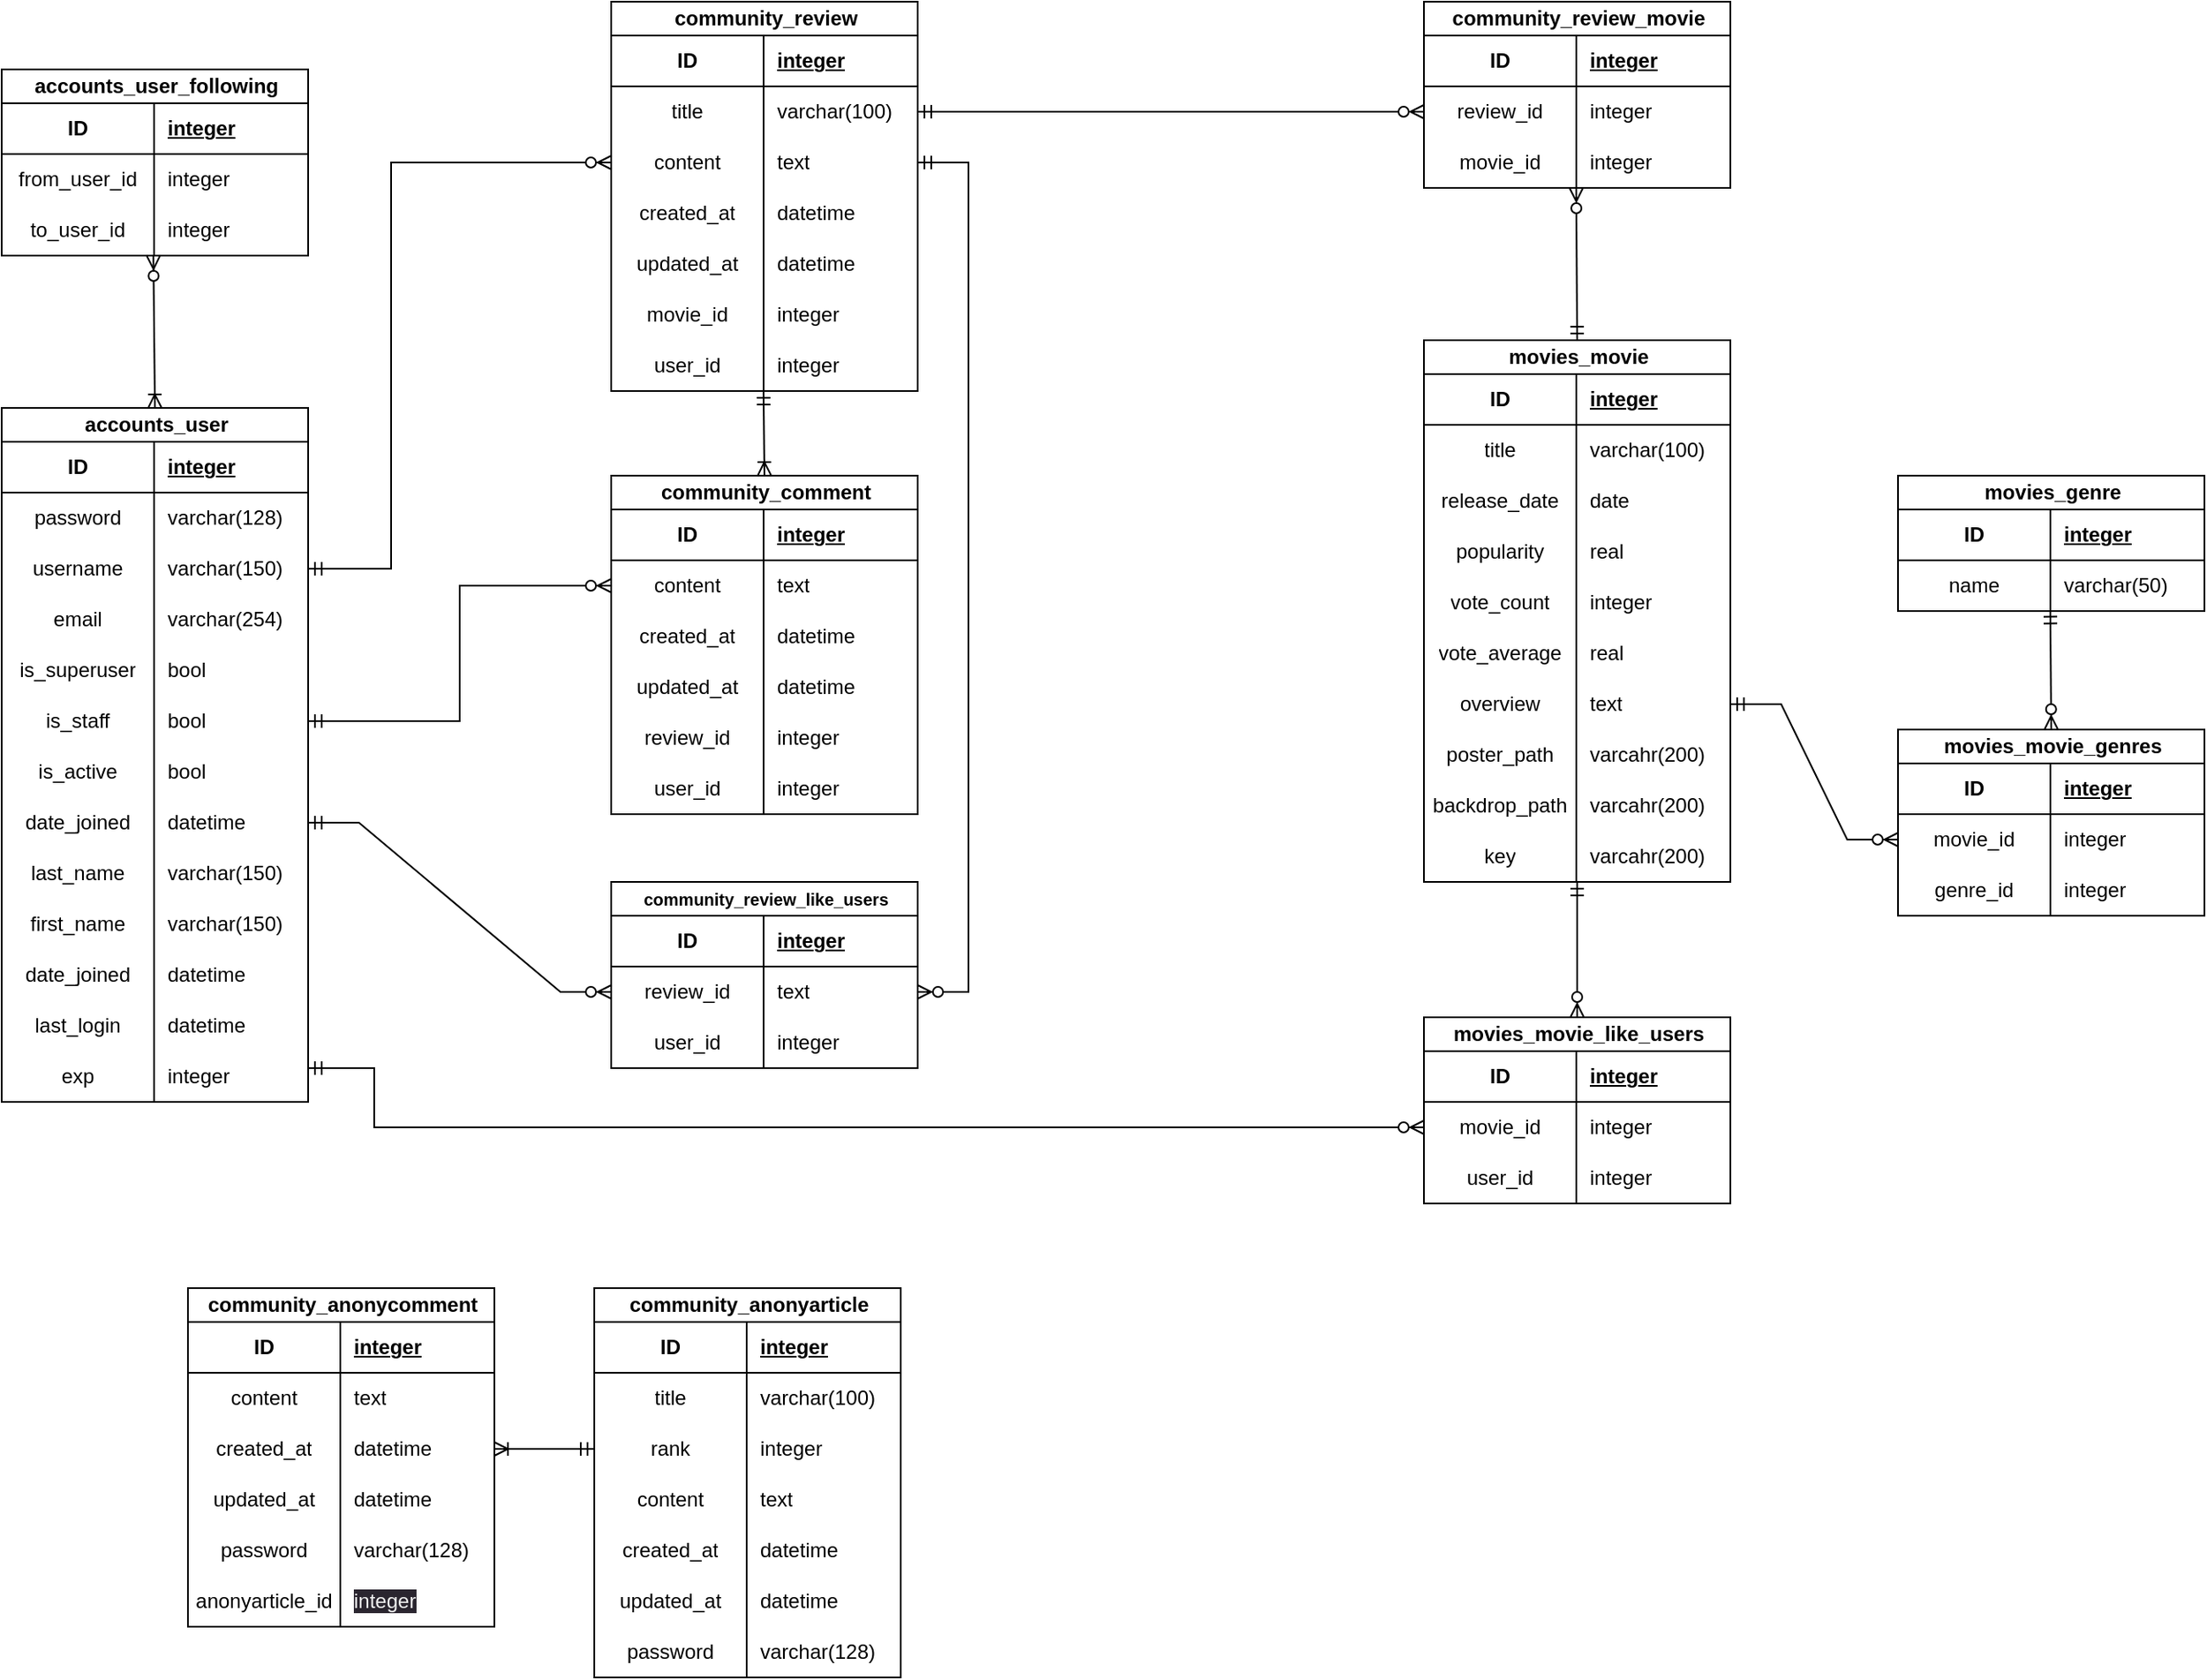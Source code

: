 <mxfile version="21.3.2" type="device">
  <diagram name="페이지-1" id="mOiXsp2BX7iz29eBeICs">
    <mxGraphModel dx="2060" dy="411" grid="1" gridSize="10" guides="1" tooltips="1" connect="0" arrows="0" fold="1" page="1" pageScale="1" pageWidth="827" pageHeight="1169" math="0" shadow="0">
      <root>
        <mxCell id="0" />
        <mxCell id="1" parent="0" />
        <mxCell id="yvWgfZ_4w0QeVZCLQScT-43" value="accounts_user" style="shape=table;startSize=20;container=1;collapsible=1;childLayout=tableLayout;fixedRows=1;rowLines=0;fontStyle=1;align=center;resizeLast=1;html=1;labelBackgroundColor=none;" parent="1" vertex="1">
          <mxGeometry x="40" y="280" width="181" height="410" as="geometry" />
        </mxCell>
        <mxCell id="yvWgfZ_4w0QeVZCLQScT-44" value="" style="shape=tableRow;horizontal=0;startSize=0;swimlaneHead=0;swimlaneBody=0;fillColor=none;collapsible=0;dropTarget=0;points=[[0,0.5],[1,0.5]];portConstraint=eastwest;top=0;left=0;right=0;bottom=1;labelBackgroundColor=none;" parent="yvWgfZ_4w0QeVZCLQScT-43" vertex="1">
          <mxGeometry y="20" width="181" height="30" as="geometry" />
        </mxCell>
        <mxCell id="yvWgfZ_4w0QeVZCLQScT-45" value="ID" style="shape=partialRectangle;connectable=0;fillColor=none;top=0;left=0;bottom=0;right=0;fontStyle=1;overflow=hidden;whiteSpace=wrap;html=1;labelBackgroundColor=none;" parent="yvWgfZ_4w0QeVZCLQScT-44" vertex="1">
          <mxGeometry width="90" height="30" as="geometry">
            <mxRectangle width="90" height="30" as="alternateBounds" />
          </mxGeometry>
        </mxCell>
        <mxCell id="yvWgfZ_4w0QeVZCLQScT-46" value="integer" style="shape=partialRectangle;connectable=0;fillColor=none;top=0;left=0;bottom=0;right=0;align=left;spacingLeft=6;fontStyle=5;overflow=hidden;whiteSpace=wrap;html=1;labelBackgroundColor=none;" parent="yvWgfZ_4w0QeVZCLQScT-44" vertex="1">
          <mxGeometry x="90" width="91" height="30" as="geometry">
            <mxRectangle width="91" height="30" as="alternateBounds" />
          </mxGeometry>
        </mxCell>
        <mxCell id="yvWgfZ_4w0QeVZCLQScT-47" value="" style="shape=tableRow;horizontal=0;startSize=0;swimlaneHead=0;swimlaneBody=0;fillColor=none;collapsible=0;dropTarget=0;points=[[0,0.5],[1,0.5]];portConstraint=eastwest;top=0;left=0;right=0;bottom=0;labelBackgroundColor=none;" parent="yvWgfZ_4w0QeVZCLQScT-43" vertex="1">
          <mxGeometry y="50" width="181" height="30" as="geometry" />
        </mxCell>
        <mxCell id="yvWgfZ_4w0QeVZCLQScT-48" value="password" style="shape=partialRectangle;connectable=0;fillColor=none;top=0;left=0;bottom=0;right=0;editable=1;overflow=hidden;whiteSpace=wrap;html=1;labelBackgroundColor=none;" parent="yvWgfZ_4w0QeVZCLQScT-47" vertex="1">
          <mxGeometry width="90" height="30" as="geometry">
            <mxRectangle width="90" height="30" as="alternateBounds" />
          </mxGeometry>
        </mxCell>
        <mxCell id="yvWgfZ_4w0QeVZCLQScT-49" value="varchar(128)" style="shape=partialRectangle;connectable=0;fillColor=none;top=0;left=0;bottom=0;right=0;align=left;spacingLeft=6;overflow=hidden;whiteSpace=wrap;html=1;labelBackgroundColor=none;" parent="yvWgfZ_4w0QeVZCLQScT-47" vertex="1">
          <mxGeometry x="90" width="91" height="30" as="geometry">
            <mxRectangle width="91" height="30" as="alternateBounds" />
          </mxGeometry>
        </mxCell>
        <mxCell id="yvWgfZ_4w0QeVZCLQScT-50" value="" style="shape=tableRow;horizontal=0;startSize=0;swimlaneHead=0;swimlaneBody=0;fillColor=none;collapsible=0;dropTarget=0;points=[[0,0.5],[1,0.5]];portConstraint=eastwest;top=0;left=0;right=0;bottom=0;labelBackgroundColor=none;" parent="yvWgfZ_4w0QeVZCLQScT-43" vertex="1">
          <mxGeometry y="80" width="181" height="30" as="geometry" />
        </mxCell>
        <mxCell id="yvWgfZ_4w0QeVZCLQScT-51" value="username" style="shape=partialRectangle;connectable=0;fillColor=none;top=0;left=0;bottom=0;right=0;editable=1;overflow=hidden;whiteSpace=wrap;html=1;labelBackgroundColor=none;" parent="yvWgfZ_4w0QeVZCLQScT-50" vertex="1">
          <mxGeometry width="90" height="30" as="geometry">
            <mxRectangle width="90" height="30" as="alternateBounds" />
          </mxGeometry>
        </mxCell>
        <mxCell id="yvWgfZ_4w0QeVZCLQScT-52" value="varchar(150)" style="shape=partialRectangle;connectable=0;fillColor=none;top=0;left=0;bottom=0;right=0;align=left;spacingLeft=6;overflow=hidden;whiteSpace=wrap;html=1;labelBackgroundColor=none;" parent="yvWgfZ_4w0QeVZCLQScT-50" vertex="1">
          <mxGeometry x="90" width="91" height="30" as="geometry">
            <mxRectangle width="91" height="30" as="alternateBounds" />
          </mxGeometry>
        </mxCell>
        <mxCell id="yvWgfZ_4w0QeVZCLQScT-53" value="" style="shape=tableRow;horizontal=0;startSize=0;swimlaneHead=0;swimlaneBody=0;fillColor=none;collapsible=0;dropTarget=0;points=[[0,0.5],[1,0.5]];portConstraint=eastwest;top=0;left=0;right=0;bottom=0;labelBackgroundColor=none;" parent="yvWgfZ_4w0QeVZCLQScT-43" vertex="1">
          <mxGeometry y="110" width="181" height="30" as="geometry" />
        </mxCell>
        <mxCell id="yvWgfZ_4w0QeVZCLQScT-54" value="email" style="shape=partialRectangle;connectable=0;fillColor=none;top=0;left=0;bottom=0;right=0;editable=1;overflow=hidden;whiteSpace=wrap;html=1;labelBackgroundColor=none;" parent="yvWgfZ_4w0QeVZCLQScT-53" vertex="1">
          <mxGeometry width="90" height="30" as="geometry">
            <mxRectangle width="90" height="30" as="alternateBounds" />
          </mxGeometry>
        </mxCell>
        <mxCell id="yvWgfZ_4w0QeVZCLQScT-55" value="varchar(254)" style="shape=partialRectangle;connectable=0;fillColor=none;top=0;left=0;bottom=0;right=0;align=left;spacingLeft=6;overflow=hidden;whiteSpace=wrap;html=1;labelBackgroundColor=none;" parent="yvWgfZ_4w0QeVZCLQScT-53" vertex="1">
          <mxGeometry x="90" width="91" height="30" as="geometry">
            <mxRectangle width="91" height="30" as="alternateBounds" />
          </mxGeometry>
        </mxCell>
        <mxCell id="ToT7O6n-L6Udz_j2shzI-75" value="" style="shape=tableRow;horizontal=0;startSize=0;swimlaneHead=0;swimlaneBody=0;fillColor=none;collapsible=0;dropTarget=0;points=[[0,0.5],[1,0.5]];portConstraint=eastwest;top=0;left=0;right=0;bottom=0;labelBackgroundColor=none;" parent="yvWgfZ_4w0QeVZCLQScT-43" vertex="1">
          <mxGeometry y="140" width="181" height="30" as="geometry" />
        </mxCell>
        <mxCell id="ToT7O6n-L6Udz_j2shzI-76" value="is_superuser" style="shape=partialRectangle;connectable=0;fillColor=none;top=0;left=0;bottom=0;right=0;editable=1;overflow=hidden;whiteSpace=wrap;html=1;labelBackgroundColor=none;" parent="ToT7O6n-L6Udz_j2shzI-75" vertex="1">
          <mxGeometry width="90" height="30" as="geometry">
            <mxRectangle width="90" height="30" as="alternateBounds" />
          </mxGeometry>
        </mxCell>
        <mxCell id="ToT7O6n-L6Udz_j2shzI-77" value="bool" style="shape=partialRectangle;connectable=0;fillColor=none;top=0;left=0;bottom=0;right=0;align=left;spacingLeft=6;overflow=hidden;whiteSpace=wrap;html=1;labelBackgroundColor=none;" parent="ToT7O6n-L6Udz_j2shzI-75" vertex="1">
          <mxGeometry x="90" width="91" height="30" as="geometry">
            <mxRectangle width="91" height="30" as="alternateBounds" />
          </mxGeometry>
        </mxCell>
        <mxCell id="ToT7O6n-L6Udz_j2shzI-78" value="" style="shape=tableRow;horizontal=0;startSize=0;swimlaneHead=0;swimlaneBody=0;fillColor=none;collapsible=0;dropTarget=0;points=[[0,0.5],[1,0.5]];portConstraint=eastwest;top=0;left=0;right=0;bottom=0;labelBackgroundColor=none;" parent="yvWgfZ_4w0QeVZCLQScT-43" vertex="1">
          <mxGeometry y="170" width="181" height="30" as="geometry" />
        </mxCell>
        <mxCell id="ToT7O6n-L6Udz_j2shzI-79" value="is_staff" style="shape=partialRectangle;connectable=0;fillColor=none;top=0;left=0;bottom=0;right=0;editable=1;overflow=hidden;whiteSpace=wrap;html=1;labelBackgroundColor=none;" parent="ToT7O6n-L6Udz_j2shzI-78" vertex="1">
          <mxGeometry width="90" height="30" as="geometry">
            <mxRectangle width="90" height="30" as="alternateBounds" />
          </mxGeometry>
        </mxCell>
        <mxCell id="ToT7O6n-L6Udz_j2shzI-80" value="bool" style="shape=partialRectangle;connectable=0;fillColor=none;top=0;left=0;bottom=0;right=0;align=left;spacingLeft=6;overflow=hidden;whiteSpace=wrap;html=1;labelBackgroundColor=none;" parent="ToT7O6n-L6Udz_j2shzI-78" vertex="1">
          <mxGeometry x="90" width="91" height="30" as="geometry">
            <mxRectangle width="91" height="30" as="alternateBounds" />
          </mxGeometry>
        </mxCell>
        <mxCell id="ToT7O6n-L6Udz_j2shzI-81" value="" style="shape=tableRow;horizontal=0;startSize=0;swimlaneHead=0;swimlaneBody=0;fillColor=none;collapsible=0;dropTarget=0;points=[[0,0.5],[1,0.5]];portConstraint=eastwest;top=0;left=0;right=0;bottom=0;labelBackgroundColor=none;" parent="yvWgfZ_4w0QeVZCLQScT-43" vertex="1">
          <mxGeometry y="200" width="181" height="30" as="geometry" />
        </mxCell>
        <mxCell id="ToT7O6n-L6Udz_j2shzI-82" value="is_active" style="shape=partialRectangle;connectable=0;fillColor=none;top=0;left=0;bottom=0;right=0;editable=1;overflow=hidden;whiteSpace=wrap;html=1;labelBackgroundColor=none;" parent="ToT7O6n-L6Udz_j2shzI-81" vertex="1">
          <mxGeometry width="90" height="30" as="geometry">
            <mxRectangle width="90" height="30" as="alternateBounds" />
          </mxGeometry>
        </mxCell>
        <mxCell id="ToT7O6n-L6Udz_j2shzI-83" value="bool" style="shape=partialRectangle;connectable=0;fillColor=none;top=0;left=0;bottom=0;right=0;align=left;spacingLeft=6;overflow=hidden;whiteSpace=wrap;html=1;labelBackgroundColor=none;" parent="ToT7O6n-L6Udz_j2shzI-81" vertex="1">
          <mxGeometry x="90" width="91" height="30" as="geometry">
            <mxRectangle width="91" height="30" as="alternateBounds" />
          </mxGeometry>
        </mxCell>
        <mxCell id="8ty-Rb574_DL4SoP7yN3-1" value="" style="shape=tableRow;horizontal=0;startSize=0;swimlaneHead=0;swimlaneBody=0;fillColor=none;collapsible=0;dropTarget=0;points=[[0,0.5],[1,0.5]];portConstraint=eastwest;top=0;left=0;right=0;bottom=0;labelBackgroundColor=none;" vertex="1" parent="yvWgfZ_4w0QeVZCLQScT-43">
          <mxGeometry y="230" width="181" height="30" as="geometry" />
        </mxCell>
        <mxCell id="8ty-Rb574_DL4SoP7yN3-2" value="date_joined" style="shape=partialRectangle;connectable=0;fillColor=none;top=0;left=0;bottom=0;right=0;editable=1;overflow=hidden;whiteSpace=wrap;html=1;labelBackgroundColor=none;" vertex="1" parent="8ty-Rb574_DL4SoP7yN3-1">
          <mxGeometry width="90" height="30" as="geometry">
            <mxRectangle width="90" height="30" as="alternateBounds" />
          </mxGeometry>
        </mxCell>
        <mxCell id="8ty-Rb574_DL4SoP7yN3-3" value="datetime" style="shape=partialRectangle;connectable=0;fillColor=none;top=0;left=0;bottom=0;right=0;align=left;spacingLeft=6;overflow=hidden;whiteSpace=wrap;html=1;labelBackgroundColor=none;" vertex="1" parent="8ty-Rb574_DL4SoP7yN3-1">
          <mxGeometry x="90" width="91" height="30" as="geometry">
            <mxRectangle width="91" height="30" as="alternateBounds" />
          </mxGeometry>
        </mxCell>
        <mxCell id="ToT7O6n-L6Udz_j2shzI-84" value="" style="shape=tableRow;horizontal=0;startSize=0;swimlaneHead=0;swimlaneBody=0;fillColor=none;collapsible=0;dropTarget=0;points=[[0,0.5],[1,0.5]];portConstraint=eastwest;top=0;left=0;right=0;bottom=0;labelBackgroundColor=none;" parent="yvWgfZ_4w0QeVZCLQScT-43" vertex="1">
          <mxGeometry y="260" width="181" height="30" as="geometry" />
        </mxCell>
        <mxCell id="ToT7O6n-L6Udz_j2shzI-85" value="last_name" style="shape=partialRectangle;connectable=0;fillColor=none;top=0;left=0;bottom=0;right=0;editable=1;overflow=hidden;whiteSpace=wrap;html=1;labelBackgroundColor=none;" parent="ToT7O6n-L6Udz_j2shzI-84" vertex="1">
          <mxGeometry width="90" height="30" as="geometry">
            <mxRectangle width="90" height="30" as="alternateBounds" />
          </mxGeometry>
        </mxCell>
        <mxCell id="ToT7O6n-L6Udz_j2shzI-86" value="varchar(150)" style="shape=partialRectangle;connectable=0;fillColor=none;top=0;left=0;bottom=0;right=0;align=left;spacingLeft=6;overflow=hidden;whiteSpace=wrap;html=1;labelBackgroundColor=none;" parent="ToT7O6n-L6Udz_j2shzI-84" vertex="1">
          <mxGeometry x="90" width="91" height="30" as="geometry">
            <mxRectangle width="91" height="30" as="alternateBounds" />
          </mxGeometry>
        </mxCell>
        <mxCell id="ToT7O6n-L6Udz_j2shzI-87" value="" style="shape=tableRow;horizontal=0;startSize=0;swimlaneHead=0;swimlaneBody=0;fillColor=none;collapsible=0;dropTarget=0;points=[[0,0.5],[1,0.5]];portConstraint=eastwest;top=0;left=0;right=0;bottom=0;labelBackgroundColor=none;" parent="yvWgfZ_4w0QeVZCLQScT-43" vertex="1">
          <mxGeometry y="290" width="181" height="30" as="geometry" />
        </mxCell>
        <mxCell id="ToT7O6n-L6Udz_j2shzI-88" value="first_name" style="shape=partialRectangle;connectable=0;fillColor=none;top=0;left=0;bottom=0;right=0;editable=1;overflow=hidden;whiteSpace=wrap;html=1;labelBackgroundColor=none;" parent="ToT7O6n-L6Udz_j2shzI-87" vertex="1">
          <mxGeometry width="90" height="30" as="geometry">
            <mxRectangle width="90" height="30" as="alternateBounds" />
          </mxGeometry>
        </mxCell>
        <mxCell id="ToT7O6n-L6Udz_j2shzI-89" value="varchar(150)" style="shape=partialRectangle;connectable=0;fillColor=none;top=0;left=0;bottom=0;right=0;align=left;spacingLeft=6;overflow=hidden;whiteSpace=wrap;html=1;labelBackgroundColor=none;" parent="ToT7O6n-L6Udz_j2shzI-87" vertex="1">
          <mxGeometry x="90" width="91" height="30" as="geometry">
            <mxRectangle width="91" height="30" as="alternateBounds" />
          </mxGeometry>
        </mxCell>
        <mxCell id="ToT7O6n-L6Udz_j2shzI-90" value="" style="shape=tableRow;horizontal=0;startSize=0;swimlaneHead=0;swimlaneBody=0;fillColor=none;collapsible=0;dropTarget=0;points=[[0,0.5],[1,0.5]];portConstraint=eastwest;top=0;left=0;right=0;bottom=0;labelBackgroundColor=none;" parent="yvWgfZ_4w0QeVZCLQScT-43" vertex="1">
          <mxGeometry y="320" width="181" height="30" as="geometry" />
        </mxCell>
        <mxCell id="ToT7O6n-L6Udz_j2shzI-91" value="date_joined" style="shape=partialRectangle;connectable=0;fillColor=none;top=0;left=0;bottom=0;right=0;editable=1;overflow=hidden;whiteSpace=wrap;html=1;labelBackgroundColor=none;" parent="ToT7O6n-L6Udz_j2shzI-90" vertex="1">
          <mxGeometry width="90" height="30" as="geometry">
            <mxRectangle width="90" height="30" as="alternateBounds" />
          </mxGeometry>
        </mxCell>
        <mxCell id="ToT7O6n-L6Udz_j2shzI-92" value="datetime" style="shape=partialRectangle;connectable=0;fillColor=none;top=0;left=0;bottom=0;right=0;align=left;spacingLeft=6;overflow=hidden;whiteSpace=wrap;html=1;labelBackgroundColor=none;" parent="ToT7O6n-L6Udz_j2shzI-90" vertex="1">
          <mxGeometry x="90" width="91" height="30" as="geometry">
            <mxRectangle width="91" height="30" as="alternateBounds" />
          </mxGeometry>
        </mxCell>
        <mxCell id="ToT7O6n-L6Udz_j2shzI-93" value="" style="shape=tableRow;horizontal=0;startSize=0;swimlaneHead=0;swimlaneBody=0;fillColor=none;collapsible=0;dropTarget=0;points=[[0,0.5],[1,0.5]];portConstraint=eastwest;top=0;left=0;right=0;bottom=0;labelBackgroundColor=none;" parent="yvWgfZ_4w0QeVZCLQScT-43" vertex="1">
          <mxGeometry y="350" width="181" height="30" as="geometry" />
        </mxCell>
        <mxCell id="ToT7O6n-L6Udz_j2shzI-94" value="last_login" style="shape=partialRectangle;connectable=0;fillColor=none;top=0;left=0;bottom=0;right=0;editable=1;overflow=hidden;whiteSpace=wrap;html=1;labelBackgroundColor=none;" parent="ToT7O6n-L6Udz_j2shzI-93" vertex="1">
          <mxGeometry width="90" height="30" as="geometry">
            <mxRectangle width="90" height="30" as="alternateBounds" />
          </mxGeometry>
        </mxCell>
        <mxCell id="ToT7O6n-L6Udz_j2shzI-95" value="datetime" style="shape=partialRectangle;connectable=0;fillColor=none;top=0;left=0;bottom=0;right=0;align=left;spacingLeft=6;overflow=hidden;whiteSpace=wrap;html=1;labelBackgroundColor=none;" parent="ToT7O6n-L6Udz_j2shzI-93" vertex="1">
          <mxGeometry x="90" width="91" height="30" as="geometry">
            <mxRectangle width="91" height="30" as="alternateBounds" />
          </mxGeometry>
        </mxCell>
        <mxCell id="vf8U06AA0BXKT21pchPP-1" value="" style="shape=tableRow;horizontal=0;startSize=0;swimlaneHead=0;swimlaneBody=0;fillColor=none;collapsible=0;dropTarget=0;points=[[0,0.5],[1,0.5]];portConstraint=eastwest;top=0;left=0;right=0;bottom=0;labelBackgroundColor=none;" parent="yvWgfZ_4w0QeVZCLQScT-43" vertex="1">
          <mxGeometry y="380" width="181" height="30" as="geometry" />
        </mxCell>
        <mxCell id="vf8U06AA0BXKT21pchPP-2" value="exp" style="shape=partialRectangle;connectable=0;fillColor=none;top=0;left=0;bottom=0;right=0;editable=1;overflow=hidden;whiteSpace=wrap;html=1;labelBackgroundColor=none;" parent="vf8U06AA0BXKT21pchPP-1" vertex="1">
          <mxGeometry width="90" height="30" as="geometry">
            <mxRectangle width="90" height="30" as="alternateBounds" />
          </mxGeometry>
        </mxCell>
        <mxCell id="vf8U06AA0BXKT21pchPP-3" value="integer" style="shape=partialRectangle;connectable=0;fillColor=none;top=0;left=0;bottom=0;right=0;align=left;spacingLeft=6;overflow=hidden;whiteSpace=wrap;html=1;labelBackgroundColor=none;" parent="vf8U06AA0BXKT21pchPP-1" vertex="1">
          <mxGeometry x="90" width="91" height="30" as="geometry">
            <mxRectangle width="91" height="30" as="alternateBounds" />
          </mxGeometry>
        </mxCell>
        <mxCell id="ToT7O6n-L6Udz_j2shzI-96" value="movies_movie" style="shape=table;startSize=20;container=1;collapsible=1;childLayout=tableLayout;fixedRows=1;rowLines=0;fontStyle=1;align=center;resizeLast=1;html=1;labelBackgroundColor=none;" parent="1" vertex="1">
          <mxGeometry x="880" y="240" width="181" height="320" as="geometry" />
        </mxCell>
        <mxCell id="ToT7O6n-L6Udz_j2shzI-97" value="" style="shape=tableRow;horizontal=0;startSize=0;swimlaneHead=0;swimlaneBody=0;fillColor=none;collapsible=0;dropTarget=0;points=[[0,0.5],[1,0.5]];portConstraint=eastwest;top=0;left=0;right=0;bottom=1;labelBackgroundColor=none;" parent="ToT7O6n-L6Udz_j2shzI-96" vertex="1">
          <mxGeometry y="20" width="181" height="30" as="geometry" />
        </mxCell>
        <mxCell id="ToT7O6n-L6Udz_j2shzI-98" value="ID" style="shape=partialRectangle;connectable=0;fillColor=none;top=0;left=0;bottom=0;right=0;fontStyle=1;overflow=hidden;whiteSpace=wrap;html=1;labelBackgroundColor=none;" parent="ToT7O6n-L6Udz_j2shzI-97" vertex="1">
          <mxGeometry width="90" height="30" as="geometry">
            <mxRectangle width="90" height="30" as="alternateBounds" />
          </mxGeometry>
        </mxCell>
        <mxCell id="ToT7O6n-L6Udz_j2shzI-99" value="integer" style="shape=partialRectangle;connectable=0;fillColor=none;top=0;left=0;bottom=0;right=0;align=left;spacingLeft=6;fontStyle=5;overflow=hidden;whiteSpace=wrap;html=1;labelBackgroundColor=none;" parent="ToT7O6n-L6Udz_j2shzI-97" vertex="1">
          <mxGeometry x="90" width="91" height="30" as="geometry">
            <mxRectangle width="91" height="30" as="alternateBounds" />
          </mxGeometry>
        </mxCell>
        <mxCell id="ToT7O6n-L6Udz_j2shzI-100" value="" style="shape=tableRow;horizontal=0;startSize=0;swimlaneHead=0;swimlaneBody=0;fillColor=none;collapsible=0;dropTarget=0;points=[[0,0.5],[1,0.5]];portConstraint=eastwest;top=0;left=0;right=0;bottom=0;labelBackgroundColor=none;" parent="ToT7O6n-L6Udz_j2shzI-96" vertex="1">
          <mxGeometry y="50" width="181" height="30" as="geometry" />
        </mxCell>
        <mxCell id="ToT7O6n-L6Udz_j2shzI-101" value="title" style="shape=partialRectangle;connectable=0;fillColor=none;top=0;left=0;bottom=0;right=0;editable=1;overflow=hidden;whiteSpace=wrap;html=1;labelBackgroundColor=none;" parent="ToT7O6n-L6Udz_j2shzI-100" vertex="1">
          <mxGeometry width="90" height="30" as="geometry">
            <mxRectangle width="90" height="30" as="alternateBounds" />
          </mxGeometry>
        </mxCell>
        <mxCell id="ToT7O6n-L6Udz_j2shzI-102" value="varchar(100)" style="shape=partialRectangle;connectable=0;fillColor=none;top=0;left=0;bottom=0;right=0;align=left;spacingLeft=6;overflow=hidden;whiteSpace=wrap;html=1;labelBackgroundColor=none;" parent="ToT7O6n-L6Udz_j2shzI-100" vertex="1">
          <mxGeometry x="90" width="91" height="30" as="geometry">
            <mxRectangle width="91" height="30" as="alternateBounds" />
          </mxGeometry>
        </mxCell>
        <mxCell id="ToT7O6n-L6Udz_j2shzI-103" value="" style="shape=tableRow;horizontal=0;startSize=0;swimlaneHead=0;swimlaneBody=0;fillColor=none;collapsible=0;dropTarget=0;points=[[0,0.5],[1,0.5]];portConstraint=eastwest;top=0;left=0;right=0;bottom=0;labelBackgroundColor=none;" parent="ToT7O6n-L6Udz_j2shzI-96" vertex="1">
          <mxGeometry y="80" width="181" height="30" as="geometry" />
        </mxCell>
        <mxCell id="ToT7O6n-L6Udz_j2shzI-104" value="release_date" style="shape=partialRectangle;connectable=0;fillColor=none;top=0;left=0;bottom=0;right=0;editable=1;overflow=hidden;whiteSpace=wrap;html=1;labelBackgroundColor=none;" parent="ToT7O6n-L6Udz_j2shzI-103" vertex="1">
          <mxGeometry width="90" height="30" as="geometry">
            <mxRectangle width="90" height="30" as="alternateBounds" />
          </mxGeometry>
        </mxCell>
        <mxCell id="ToT7O6n-L6Udz_j2shzI-105" value="date" style="shape=partialRectangle;connectable=0;fillColor=none;top=0;left=0;bottom=0;right=0;align=left;spacingLeft=6;overflow=hidden;whiteSpace=wrap;html=1;labelBackgroundColor=none;" parent="ToT7O6n-L6Udz_j2shzI-103" vertex="1">
          <mxGeometry x="90" width="91" height="30" as="geometry">
            <mxRectangle width="91" height="30" as="alternateBounds" />
          </mxGeometry>
        </mxCell>
        <mxCell id="ToT7O6n-L6Udz_j2shzI-106" value="" style="shape=tableRow;horizontal=0;startSize=0;swimlaneHead=0;swimlaneBody=0;fillColor=none;collapsible=0;dropTarget=0;points=[[0,0.5],[1,0.5]];portConstraint=eastwest;top=0;left=0;right=0;bottom=0;labelBackgroundColor=none;" parent="ToT7O6n-L6Udz_j2shzI-96" vertex="1">
          <mxGeometry y="110" width="181" height="30" as="geometry" />
        </mxCell>
        <mxCell id="ToT7O6n-L6Udz_j2shzI-107" value="popularity" style="shape=partialRectangle;connectable=0;fillColor=none;top=0;left=0;bottom=0;right=0;editable=1;overflow=hidden;whiteSpace=wrap;html=1;labelBackgroundColor=none;" parent="ToT7O6n-L6Udz_j2shzI-106" vertex="1">
          <mxGeometry width="90" height="30" as="geometry">
            <mxRectangle width="90" height="30" as="alternateBounds" />
          </mxGeometry>
        </mxCell>
        <mxCell id="ToT7O6n-L6Udz_j2shzI-108" value="real" style="shape=partialRectangle;connectable=0;fillColor=none;top=0;left=0;bottom=0;right=0;align=left;spacingLeft=6;overflow=hidden;whiteSpace=wrap;html=1;labelBackgroundColor=none;" parent="ToT7O6n-L6Udz_j2shzI-106" vertex="1">
          <mxGeometry x="90" width="91" height="30" as="geometry">
            <mxRectangle width="91" height="30" as="alternateBounds" />
          </mxGeometry>
        </mxCell>
        <mxCell id="ToT7O6n-L6Udz_j2shzI-130" value="" style="shape=tableRow;horizontal=0;startSize=0;swimlaneHead=0;swimlaneBody=0;fillColor=none;collapsible=0;dropTarget=0;points=[[0,0.5],[1,0.5]];portConstraint=eastwest;top=0;left=0;right=0;bottom=0;labelBackgroundColor=none;" parent="ToT7O6n-L6Udz_j2shzI-96" vertex="1">
          <mxGeometry y="140" width="181" height="30" as="geometry" />
        </mxCell>
        <mxCell id="ToT7O6n-L6Udz_j2shzI-131" value="vote_count" style="shape=partialRectangle;connectable=0;fillColor=none;top=0;left=0;bottom=0;right=0;editable=1;overflow=hidden;whiteSpace=wrap;html=1;labelBackgroundColor=none;" parent="ToT7O6n-L6Udz_j2shzI-130" vertex="1">
          <mxGeometry width="90" height="30" as="geometry">
            <mxRectangle width="90" height="30" as="alternateBounds" />
          </mxGeometry>
        </mxCell>
        <mxCell id="ToT7O6n-L6Udz_j2shzI-132" value="integer" style="shape=partialRectangle;connectable=0;fillColor=none;top=0;left=0;bottom=0;right=0;align=left;spacingLeft=6;overflow=hidden;whiteSpace=wrap;html=1;labelBackgroundColor=none;" parent="ToT7O6n-L6Udz_j2shzI-130" vertex="1">
          <mxGeometry x="90" width="91" height="30" as="geometry">
            <mxRectangle width="91" height="30" as="alternateBounds" />
          </mxGeometry>
        </mxCell>
        <mxCell id="ToT7O6n-L6Udz_j2shzI-133" value="" style="shape=tableRow;horizontal=0;startSize=0;swimlaneHead=0;swimlaneBody=0;fillColor=none;collapsible=0;dropTarget=0;points=[[0,0.5],[1,0.5]];portConstraint=eastwest;top=0;left=0;right=0;bottom=0;labelBackgroundColor=none;" parent="ToT7O6n-L6Udz_j2shzI-96" vertex="1">
          <mxGeometry y="170" width="181" height="30" as="geometry" />
        </mxCell>
        <mxCell id="ToT7O6n-L6Udz_j2shzI-134" value="vote_average" style="shape=partialRectangle;connectable=0;fillColor=none;top=0;left=0;bottom=0;right=0;editable=1;overflow=hidden;whiteSpace=wrap;html=1;labelBackgroundColor=none;" parent="ToT7O6n-L6Udz_j2shzI-133" vertex="1">
          <mxGeometry width="90" height="30" as="geometry">
            <mxRectangle width="90" height="30" as="alternateBounds" />
          </mxGeometry>
        </mxCell>
        <mxCell id="ToT7O6n-L6Udz_j2shzI-135" value="real" style="shape=partialRectangle;connectable=0;fillColor=none;top=0;left=0;bottom=0;right=0;align=left;spacingLeft=6;overflow=hidden;whiteSpace=wrap;html=1;labelBackgroundColor=none;" parent="ToT7O6n-L6Udz_j2shzI-133" vertex="1">
          <mxGeometry x="90" width="91" height="30" as="geometry">
            <mxRectangle width="91" height="30" as="alternateBounds" />
          </mxGeometry>
        </mxCell>
        <mxCell id="ToT7O6n-L6Udz_j2shzI-136" value="" style="shape=tableRow;horizontal=0;startSize=0;swimlaneHead=0;swimlaneBody=0;fillColor=none;collapsible=0;dropTarget=0;points=[[0,0.5],[1,0.5]];portConstraint=eastwest;top=0;left=0;right=0;bottom=0;labelBackgroundColor=none;" parent="ToT7O6n-L6Udz_j2shzI-96" vertex="1">
          <mxGeometry y="200" width="181" height="30" as="geometry" />
        </mxCell>
        <mxCell id="ToT7O6n-L6Udz_j2shzI-137" value="overview" style="shape=partialRectangle;connectable=0;fillColor=none;top=0;left=0;bottom=0;right=0;editable=1;overflow=hidden;whiteSpace=wrap;html=1;labelBackgroundColor=none;" parent="ToT7O6n-L6Udz_j2shzI-136" vertex="1">
          <mxGeometry width="90" height="30" as="geometry">
            <mxRectangle width="90" height="30" as="alternateBounds" />
          </mxGeometry>
        </mxCell>
        <mxCell id="ToT7O6n-L6Udz_j2shzI-138" value="text" style="shape=partialRectangle;connectable=0;fillColor=none;top=0;left=0;bottom=0;right=0;align=left;spacingLeft=6;overflow=hidden;whiteSpace=wrap;html=1;labelBackgroundColor=none;" parent="ToT7O6n-L6Udz_j2shzI-136" vertex="1">
          <mxGeometry x="90" width="91" height="30" as="geometry">
            <mxRectangle width="91" height="30" as="alternateBounds" />
          </mxGeometry>
        </mxCell>
        <mxCell id="ToT7O6n-L6Udz_j2shzI-139" value="" style="shape=tableRow;horizontal=0;startSize=0;swimlaneHead=0;swimlaneBody=0;fillColor=none;collapsible=0;dropTarget=0;points=[[0,0.5],[1,0.5]];portConstraint=eastwest;top=0;left=0;right=0;bottom=0;labelBackgroundColor=none;" parent="ToT7O6n-L6Udz_j2shzI-96" vertex="1">
          <mxGeometry y="230" width="181" height="30" as="geometry" />
        </mxCell>
        <mxCell id="ToT7O6n-L6Udz_j2shzI-140" value="poster_path" style="shape=partialRectangle;connectable=0;fillColor=none;top=0;left=0;bottom=0;right=0;editable=1;overflow=hidden;whiteSpace=wrap;html=1;labelBackgroundColor=none;" parent="ToT7O6n-L6Udz_j2shzI-139" vertex="1">
          <mxGeometry width="90" height="30" as="geometry">
            <mxRectangle width="90" height="30" as="alternateBounds" />
          </mxGeometry>
        </mxCell>
        <mxCell id="ToT7O6n-L6Udz_j2shzI-141" value="varcahr(200)" style="shape=partialRectangle;connectable=0;fillColor=none;top=0;left=0;bottom=0;right=0;align=left;spacingLeft=6;overflow=hidden;whiteSpace=wrap;html=1;labelBackgroundColor=none;" parent="ToT7O6n-L6Udz_j2shzI-139" vertex="1">
          <mxGeometry x="90" width="91" height="30" as="geometry">
            <mxRectangle width="91" height="30" as="alternateBounds" />
          </mxGeometry>
        </mxCell>
        <mxCell id="my0IeNpbBxoe7-qPcJ9k-1" value="" style="shape=tableRow;horizontal=0;startSize=0;swimlaneHead=0;swimlaneBody=0;fillColor=none;collapsible=0;dropTarget=0;points=[[0,0.5],[1,0.5]];portConstraint=eastwest;top=0;left=0;right=0;bottom=0;labelBackgroundColor=none;" parent="ToT7O6n-L6Udz_j2shzI-96" vertex="1">
          <mxGeometry y="260" width="181" height="30" as="geometry" />
        </mxCell>
        <mxCell id="my0IeNpbBxoe7-qPcJ9k-2" value="backdrop_path" style="shape=partialRectangle;connectable=0;fillColor=none;top=0;left=0;bottom=0;right=0;editable=1;overflow=hidden;whiteSpace=wrap;html=1;labelBackgroundColor=none;" parent="my0IeNpbBxoe7-qPcJ9k-1" vertex="1">
          <mxGeometry width="90" height="30" as="geometry">
            <mxRectangle width="90" height="30" as="alternateBounds" />
          </mxGeometry>
        </mxCell>
        <mxCell id="my0IeNpbBxoe7-qPcJ9k-3" value="varcahr(200)" style="shape=partialRectangle;connectable=0;fillColor=none;top=0;left=0;bottom=0;right=0;align=left;spacingLeft=6;overflow=hidden;whiteSpace=wrap;html=1;labelBackgroundColor=none;" parent="my0IeNpbBxoe7-qPcJ9k-1" vertex="1">
          <mxGeometry x="90" width="91" height="30" as="geometry">
            <mxRectangle width="91" height="30" as="alternateBounds" />
          </mxGeometry>
        </mxCell>
        <mxCell id="wutBQfBY7CloLgWuMxNL-1" value="" style="shape=tableRow;horizontal=0;startSize=0;swimlaneHead=0;swimlaneBody=0;fillColor=none;collapsible=0;dropTarget=0;points=[[0,0.5],[1,0.5]];portConstraint=eastwest;top=0;left=0;right=0;bottom=0;labelBackgroundColor=none;" parent="ToT7O6n-L6Udz_j2shzI-96" vertex="1">
          <mxGeometry y="290" width="181" height="30" as="geometry" />
        </mxCell>
        <mxCell id="wutBQfBY7CloLgWuMxNL-2" value="key" style="shape=partialRectangle;connectable=0;fillColor=none;top=0;left=0;bottom=0;right=0;editable=1;overflow=hidden;whiteSpace=wrap;html=1;labelBackgroundColor=none;" parent="wutBQfBY7CloLgWuMxNL-1" vertex="1">
          <mxGeometry width="90" height="30" as="geometry">
            <mxRectangle width="90" height="30" as="alternateBounds" />
          </mxGeometry>
        </mxCell>
        <mxCell id="wutBQfBY7CloLgWuMxNL-3" value="varcahr(200)" style="shape=partialRectangle;connectable=0;fillColor=none;top=0;left=0;bottom=0;right=0;align=left;spacingLeft=6;overflow=hidden;whiteSpace=wrap;html=1;labelBackgroundColor=none;" parent="wutBQfBY7CloLgWuMxNL-1" vertex="1">
          <mxGeometry x="90" width="91" height="30" as="geometry">
            <mxRectangle width="91" height="30" as="alternateBounds" />
          </mxGeometry>
        </mxCell>
        <mxCell id="ToT7O6n-L6Udz_j2shzI-145" value="community_review" style="shape=table;startSize=20;container=1;collapsible=1;childLayout=tableLayout;fixedRows=1;rowLines=0;fontStyle=1;align=center;resizeLast=1;html=1;labelBackgroundColor=none;" parent="1" vertex="1">
          <mxGeometry x="400" y="40" width="181" height="230" as="geometry" />
        </mxCell>
        <mxCell id="ToT7O6n-L6Udz_j2shzI-146" value="" style="shape=tableRow;horizontal=0;startSize=0;swimlaneHead=0;swimlaneBody=0;fillColor=none;collapsible=0;dropTarget=0;points=[[0,0.5],[1,0.5]];portConstraint=eastwest;top=0;left=0;right=0;bottom=1;labelBackgroundColor=none;" parent="ToT7O6n-L6Udz_j2shzI-145" vertex="1">
          <mxGeometry y="20" width="181" height="30" as="geometry" />
        </mxCell>
        <mxCell id="ToT7O6n-L6Udz_j2shzI-147" value="ID" style="shape=partialRectangle;connectable=0;fillColor=none;top=0;left=0;bottom=0;right=0;fontStyle=1;overflow=hidden;whiteSpace=wrap;html=1;labelBackgroundColor=none;" parent="ToT7O6n-L6Udz_j2shzI-146" vertex="1">
          <mxGeometry width="90" height="30" as="geometry">
            <mxRectangle width="90" height="30" as="alternateBounds" />
          </mxGeometry>
        </mxCell>
        <mxCell id="ToT7O6n-L6Udz_j2shzI-148" value="integer" style="shape=partialRectangle;connectable=0;fillColor=none;top=0;left=0;bottom=0;right=0;align=left;spacingLeft=6;fontStyle=5;overflow=hidden;whiteSpace=wrap;html=1;labelBackgroundColor=none;" parent="ToT7O6n-L6Udz_j2shzI-146" vertex="1">
          <mxGeometry x="90" width="91" height="30" as="geometry">
            <mxRectangle width="91" height="30" as="alternateBounds" />
          </mxGeometry>
        </mxCell>
        <mxCell id="ToT7O6n-L6Udz_j2shzI-149" value="" style="shape=tableRow;horizontal=0;startSize=0;swimlaneHead=0;swimlaneBody=0;fillColor=none;collapsible=0;dropTarget=0;points=[[0,0.5],[1,0.5]];portConstraint=eastwest;top=0;left=0;right=0;bottom=0;labelBackgroundColor=none;" parent="ToT7O6n-L6Udz_j2shzI-145" vertex="1">
          <mxGeometry y="50" width="181" height="30" as="geometry" />
        </mxCell>
        <mxCell id="ToT7O6n-L6Udz_j2shzI-150" value="title" style="shape=partialRectangle;connectable=0;fillColor=none;top=0;left=0;bottom=0;right=0;editable=1;overflow=hidden;whiteSpace=wrap;html=1;labelBackgroundColor=none;" parent="ToT7O6n-L6Udz_j2shzI-149" vertex="1">
          <mxGeometry width="90" height="30" as="geometry">
            <mxRectangle width="90" height="30" as="alternateBounds" />
          </mxGeometry>
        </mxCell>
        <mxCell id="ToT7O6n-L6Udz_j2shzI-151" value="varchar(100)" style="shape=partialRectangle;connectable=0;fillColor=none;top=0;left=0;bottom=0;right=0;align=left;spacingLeft=6;overflow=hidden;whiteSpace=wrap;html=1;labelBackgroundColor=none;" parent="ToT7O6n-L6Udz_j2shzI-149" vertex="1">
          <mxGeometry x="90" width="91" height="30" as="geometry">
            <mxRectangle width="91" height="30" as="alternateBounds" />
          </mxGeometry>
        </mxCell>
        <mxCell id="ToT7O6n-L6Udz_j2shzI-158" value="" style="shape=tableRow;horizontal=0;startSize=0;swimlaneHead=0;swimlaneBody=0;fillColor=none;collapsible=0;dropTarget=0;points=[[0,0.5],[1,0.5]];portConstraint=eastwest;top=0;left=0;right=0;bottom=0;labelBackgroundColor=none;" parent="ToT7O6n-L6Udz_j2shzI-145" vertex="1">
          <mxGeometry y="80" width="181" height="30" as="geometry" />
        </mxCell>
        <mxCell id="ToT7O6n-L6Udz_j2shzI-159" value="content" style="shape=partialRectangle;connectable=0;fillColor=none;top=0;left=0;bottom=0;right=0;editable=1;overflow=hidden;whiteSpace=wrap;html=1;labelBackgroundColor=none;" parent="ToT7O6n-L6Udz_j2shzI-158" vertex="1">
          <mxGeometry width="90" height="30" as="geometry">
            <mxRectangle width="90" height="30" as="alternateBounds" />
          </mxGeometry>
        </mxCell>
        <mxCell id="ToT7O6n-L6Udz_j2shzI-160" value="text" style="shape=partialRectangle;connectable=0;fillColor=none;top=0;left=0;bottom=0;right=0;align=left;spacingLeft=6;overflow=hidden;whiteSpace=wrap;html=1;labelBackgroundColor=none;" parent="ToT7O6n-L6Udz_j2shzI-158" vertex="1">
          <mxGeometry x="90" width="91" height="30" as="geometry">
            <mxRectangle width="91" height="30" as="alternateBounds" />
          </mxGeometry>
        </mxCell>
        <mxCell id="ToT7O6n-L6Udz_j2shzI-161" value="" style="shape=tableRow;horizontal=0;startSize=0;swimlaneHead=0;swimlaneBody=0;fillColor=none;collapsible=0;dropTarget=0;points=[[0,0.5],[1,0.5]];portConstraint=eastwest;top=0;left=0;right=0;bottom=0;labelBackgroundColor=none;" parent="ToT7O6n-L6Udz_j2shzI-145" vertex="1">
          <mxGeometry y="110" width="181" height="30" as="geometry" />
        </mxCell>
        <mxCell id="ToT7O6n-L6Udz_j2shzI-162" value="created_at" style="shape=partialRectangle;connectable=0;fillColor=none;top=0;left=0;bottom=0;right=0;editable=1;overflow=hidden;whiteSpace=wrap;html=1;labelBackgroundColor=none;" parent="ToT7O6n-L6Udz_j2shzI-161" vertex="1">
          <mxGeometry width="90" height="30" as="geometry">
            <mxRectangle width="90" height="30" as="alternateBounds" />
          </mxGeometry>
        </mxCell>
        <mxCell id="ToT7O6n-L6Udz_j2shzI-163" value="datetime" style="shape=partialRectangle;connectable=0;fillColor=none;top=0;left=0;bottom=0;right=0;align=left;spacingLeft=6;overflow=hidden;whiteSpace=wrap;html=1;labelBackgroundColor=none;" parent="ToT7O6n-L6Udz_j2shzI-161" vertex="1">
          <mxGeometry x="90" width="91" height="30" as="geometry">
            <mxRectangle width="91" height="30" as="alternateBounds" />
          </mxGeometry>
        </mxCell>
        <mxCell id="ToT7O6n-L6Udz_j2shzI-164" value="" style="shape=tableRow;horizontal=0;startSize=0;swimlaneHead=0;swimlaneBody=0;fillColor=none;collapsible=0;dropTarget=0;points=[[0,0.5],[1,0.5]];portConstraint=eastwest;top=0;left=0;right=0;bottom=0;labelBackgroundColor=none;" parent="ToT7O6n-L6Udz_j2shzI-145" vertex="1">
          <mxGeometry y="140" width="181" height="30" as="geometry" />
        </mxCell>
        <mxCell id="ToT7O6n-L6Udz_j2shzI-165" value="updated_at" style="shape=partialRectangle;connectable=0;fillColor=none;top=0;left=0;bottom=0;right=0;editable=1;overflow=hidden;whiteSpace=wrap;html=1;labelBackgroundColor=none;" parent="ToT7O6n-L6Udz_j2shzI-164" vertex="1">
          <mxGeometry width="90" height="30" as="geometry">
            <mxRectangle width="90" height="30" as="alternateBounds" />
          </mxGeometry>
        </mxCell>
        <mxCell id="ToT7O6n-L6Udz_j2shzI-166" value="datetime" style="shape=partialRectangle;connectable=0;fillColor=none;top=0;left=0;bottom=0;right=0;align=left;spacingLeft=6;overflow=hidden;whiteSpace=wrap;html=1;labelBackgroundColor=none;" parent="ToT7O6n-L6Udz_j2shzI-164" vertex="1">
          <mxGeometry x="90" width="91" height="30" as="geometry">
            <mxRectangle width="91" height="30" as="alternateBounds" />
          </mxGeometry>
        </mxCell>
        <mxCell id="8ty-Rb574_DL4SoP7yN3-13" value="" style="shape=tableRow;horizontal=0;startSize=0;swimlaneHead=0;swimlaneBody=0;fillColor=none;collapsible=0;dropTarget=0;points=[[0,0.5],[1,0.5]];portConstraint=eastwest;top=0;left=0;right=0;bottom=0;labelBackgroundColor=none;" vertex="1" parent="ToT7O6n-L6Udz_j2shzI-145">
          <mxGeometry y="170" width="181" height="30" as="geometry" />
        </mxCell>
        <mxCell id="8ty-Rb574_DL4SoP7yN3-14" value="movie_id" style="shape=partialRectangle;connectable=0;fillColor=none;top=0;left=0;bottom=0;right=0;editable=1;overflow=hidden;whiteSpace=wrap;html=1;labelBackgroundColor=none;" vertex="1" parent="8ty-Rb574_DL4SoP7yN3-13">
          <mxGeometry width="90" height="30" as="geometry">
            <mxRectangle width="90" height="30" as="alternateBounds" />
          </mxGeometry>
        </mxCell>
        <mxCell id="8ty-Rb574_DL4SoP7yN3-15" value="integer" style="shape=partialRectangle;connectable=0;fillColor=none;top=0;left=0;bottom=0;right=0;align=left;spacingLeft=6;overflow=hidden;whiteSpace=wrap;html=1;labelBackgroundColor=none;" vertex="1" parent="8ty-Rb574_DL4SoP7yN3-13">
          <mxGeometry x="90" width="91" height="30" as="geometry">
            <mxRectangle width="91" height="30" as="alternateBounds" />
          </mxGeometry>
        </mxCell>
        <mxCell id="ToT7O6n-L6Udz_j2shzI-167" value="" style="shape=tableRow;horizontal=0;startSize=0;swimlaneHead=0;swimlaneBody=0;fillColor=none;collapsible=0;dropTarget=0;points=[[0,0.5],[1,0.5]];portConstraint=eastwest;top=0;left=0;right=0;bottom=0;labelBackgroundColor=none;" parent="ToT7O6n-L6Udz_j2shzI-145" vertex="1">
          <mxGeometry y="200" width="181" height="30" as="geometry" />
        </mxCell>
        <mxCell id="ToT7O6n-L6Udz_j2shzI-168" value="user_id" style="shape=partialRectangle;connectable=0;fillColor=none;top=0;left=0;bottom=0;right=0;editable=1;overflow=hidden;whiteSpace=wrap;html=1;labelBackgroundColor=none;" parent="ToT7O6n-L6Udz_j2shzI-167" vertex="1">
          <mxGeometry width="90" height="30" as="geometry">
            <mxRectangle width="90" height="30" as="alternateBounds" />
          </mxGeometry>
        </mxCell>
        <mxCell id="ToT7O6n-L6Udz_j2shzI-169" value="integer" style="shape=partialRectangle;connectable=0;fillColor=none;top=0;left=0;bottom=0;right=0;align=left;spacingLeft=6;overflow=hidden;whiteSpace=wrap;html=1;labelBackgroundColor=none;" parent="ToT7O6n-L6Udz_j2shzI-167" vertex="1">
          <mxGeometry x="90" width="91" height="30" as="geometry">
            <mxRectangle width="91" height="30" as="alternateBounds" />
          </mxGeometry>
        </mxCell>
        <mxCell id="ToT7O6n-L6Udz_j2shzI-180" value="accounts_user_following" style="shape=table;startSize=20;container=1;collapsible=1;childLayout=tableLayout;fixedRows=1;rowLines=0;fontStyle=1;align=center;resizeLast=1;html=1;labelBackgroundColor=none;" parent="1" vertex="1">
          <mxGeometry x="40" y="80" width="181" height="110" as="geometry" />
        </mxCell>
        <mxCell id="ToT7O6n-L6Udz_j2shzI-181" value="" style="shape=tableRow;horizontal=0;startSize=0;swimlaneHead=0;swimlaneBody=0;fillColor=none;collapsible=0;dropTarget=0;points=[[0,0.5],[1,0.5]];portConstraint=eastwest;top=0;left=0;right=0;bottom=1;labelBackgroundColor=none;" parent="ToT7O6n-L6Udz_j2shzI-180" vertex="1">
          <mxGeometry y="20" width="181" height="30" as="geometry" />
        </mxCell>
        <mxCell id="ToT7O6n-L6Udz_j2shzI-182" value="ID" style="shape=partialRectangle;connectable=0;fillColor=none;top=0;left=0;bottom=0;right=0;fontStyle=1;overflow=hidden;whiteSpace=wrap;html=1;labelBackgroundColor=none;" parent="ToT7O6n-L6Udz_j2shzI-181" vertex="1">
          <mxGeometry width="90" height="30" as="geometry">
            <mxRectangle width="90" height="30" as="alternateBounds" />
          </mxGeometry>
        </mxCell>
        <mxCell id="ToT7O6n-L6Udz_j2shzI-183" value="integer" style="shape=partialRectangle;connectable=0;fillColor=none;top=0;left=0;bottom=0;right=0;align=left;spacingLeft=6;fontStyle=5;overflow=hidden;whiteSpace=wrap;html=1;labelBackgroundColor=none;" parent="ToT7O6n-L6Udz_j2shzI-181" vertex="1">
          <mxGeometry x="90" width="91" height="30" as="geometry">
            <mxRectangle width="91" height="30" as="alternateBounds" />
          </mxGeometry>
        </mxCell>
        <mxCell id="ToT7O6n-L6Udz_j2shzI-184" value="" style="shape=tableRow;horizontal=0;startSize=0;swimlaneHead=0;swimlaneBody=0;fillColor=none;collapsible=0;dropTarget=0;points=[[0,0.5],[1,0.5]];portConstraint=eastwest;top=0;left=0;right=0;bottom=0;labelBackgroundColor=none;" parent="ToT7O6n-L6Udz_j2shzI-180" vertex="1">
          <mxGeometry y="50" width="181" height="30" as="geometry" />
        </mxCell>
        <mxCell id="ToT7O6n-L6Udz_j2shzI-185" value="from_user_id" style="shape=partialRectangle;connectable=0;fillColor=none;top=0;left=0;bottom=0;right=0;editable=1;overflow=hidden;whiteSpace=wrap;html=1;labelBackgroundColor=none;" parent="ToT7O6n-L6Udz_j2shzI-184" vertex="1">
          <mxGeometry width="90" height="30" as="geometry">
            <mxRectangle width="90" height="30" as="alternateBounds" />
          </mxGeometry>
        </mxCell>
        <mxCell id="ToT7O6n-L6Udz_j2shzI-186" value="integer" style="shape=partialRectangle;connectable=0;fillColor=none;top=0;left=0;bottom=0;right=0;align=left;spacingLeft=6;overflow=hidden;whiteSpace=wrap;html=1;labelBackgroundColor=none;" parent="ToT7O6n-L6Udz_j2shzI-184" vertex="1">
          <mxGeometry x="90" width="91" height="30" as="geometry">
            <mxRectangle width="91" height="30" as="alternateBounds" />
          </mxGeometry>
        </mxCell>
        <mxCell id="ToT7O6n-L6Udz_j2shzI-187" value="" style="shape=tableRow;horizontal=0;startSize=0;swimlaneHead=0;swimlaneBody=0;fillColor=none;collapsible=0;dropTarget=0;points=[[0,0.5],[1,0.5]];portConstraint=eastwest;top=0;left=0;right=0;bottom=0;labelBackgroundColor=none;" parent="ToT7O6n-L6Udz_j2shzI-180" vertex="1">
          <mxGeometry y="80" width="181" height="30" as="geometry" />
        </mxCell>
        <mxCell id="ToT7O6n-L6Udz_j2shzI-188" value="to_user_id" style="shape=partialRectangle;connectable=0;fillColor=none;top=0;left=0;bottom=0;right=0;editable=1;overflow=hidden;whiteSpace=wrap;html=1;labelBackgroundColor=none;" parent="ToT7O6n-L6Udz_j2shzI-187" vertex="1">
          <mxGeometry width="90" height="30" as="geometry">
            <mxRectangle width="90" height="30" as="alternateBounds" />
          </mxGeometry>
        </mxCell>
        <mxCell id="ToT7O6n-L6Udz_j2shzI-189" value="integer" style="shape=partialRectangle;connectable=0;fillColor=none;top=0;left=0;bottom=0;right=0;align=left;spacingLeft=6;overflow=hidden;whiteSpace=wrap;html=1;labelBackgroundColor=none;" parent="ToT7O6n-L6Udz_j2shzI-187" vertex="1">
          <mxGeometry x="90" width="91" height="30" as="geometry">
            <mxRectangle width="91" height="30" as="alternateBounds" />
          </mxGeometry>
        </mxCell>
        <mxCell id="ToT7O6n-L6Udz_j2shzI-206" value="" style="fontSize=12;html=1;endArrow=ERoneToMany;startArrow=ERzeroToMany;rounded=0;exitX=0.495;exitY=1;exitDx=0;exitDy=0;exitPerimeter=0;entryX=0.5;entryY=0;entryDx=0;entryDy=0;" parent="1" source="ToT7O6n-L6Udz_j2shzI-187" target="yvWgfZ_4w0QeVZCLQScT-43" edge="1">
          <mxGeometry width="100" height="100" relative="1" as="geometry">
            <mxPoint x="220" y="220" as="sourcePoint" />
            <mxPoint x="180" y="230" as="targetPoint" />
          </mxGeometry>
        </mxCell>
        <mxCell id="ToT7O6n-L6Udz_j2shzI-209" value="community_comment" style="shape=table;startSize=20;container=1;collapsible=1;childLayout=tableLayout;fixedRows=1;rowLines=0;fontStyle=1;align=center;resizeLast=1;html=1;labelBackgroundColor=none;" parent="1" vertex="1">
          <mxGeometry x="400" y="320" width="181" height="200" as="geometry" />
        </mxCell>
        <mxCell id="ToT7O6n-L6Udz_j2shzI-210" value="" style="shape=tableRow;horizontal=0;startSize=0;swimlaneHead=0;swimlaneBody=0;fillColor=none;collapsible=0;dropTarget=0;points=[[0,0.5],[1,0.5]];portConstraint=eastwest;top=0;left=0;right=0;bottom=1;labelBackgroundColor=none;" parent="ToT7O6n-L6Udz_j2shzI-209" vertex="1">
          <mxGeometry y="20" width="181" height="30" as="geometry" />
        </mxCell>
        <mxCell id="ToT7O6n-L6Udz_j2shzI-211" value="ID" style="shape=partialRectangle;connectable=0;fillColor=none;top=0;left=0;bottom=0;right=0;fontStyle=1;overflow=hidden;whiteSpace=wrap;html=1;labelBackgroundColor=none;" parent="ToT7O6n-L6Udz_j2shzI-210" vertex="1">
          <mxGeometry width="90" height="30" as="geometry">
            <mxRectangle width="90" height="30" as="alternateBounds" />
          </mxGeometry>
        </mxCell>
        <mxCell id="ToT7O6n-L6Udz_j2shzI-212" value="integer" style="shape=partialRectangle;connectable=0;fillColor=none;top=0;left=0;bottom=0;right=0;align=left;spacingLeft=6;fontStyle=5;overflow=hidden;whiteSpace=wrap;html=1;labelBackgroundColor=none;" parent="ToT7O6n-L6Udz_j2shzI-210" vertex="1">
          <mxGeometry x="90" width="91" height="30" as="geometry">
            <mxRectangle width="91" height="30" as="alternateBounds" />
          </mxGeometry>
        </mxCell>
        <mxCell id="ToT7O6n-L6Udz_j2shzI-213" value="" style="shape=tableRow;horizontal=0;startSize=0;swimlaneHead=0;swimlaneBody=0;fillColor=none;collapsible=0;dropTarget=0;points=[[0,0.5],[1,0.5]];portConstraint=eastwest;top=0;left=0;right=0;bottom=0;labelBackgroundColor=none;" parent="ToT7O6n-L6Udz_j2shzI-209" vertex="1">
          <mxGeometry y="50" width="181" height="30" as="geometry" />
        </mxCell>
        <mxCell id="ToT7O6n-L6Udz_j2shzI-214" value="content" style="shape=partialRectangle;connectable=0;fillColor=none;top=0;left=0;bottom=0;right=0;editable=1;overflow=hidden;whiteSpace=wrap;html=1;labelBackgroundColor=none;" parent="ToT7O6n-L6Udz_j2shzI-213" vertex="1">
          <mxGeometry width="90" height="30" as="geometry">
            <mxRectangle width="90" height="30" as="alternateBounds" />
          </mxGeometry>
        </mxCell>
        <mxCell id="ToT7O6n-L6Udz_j2shzI-215" value="text" style="shape=partialRectangle;connectable=0;fillColor=none;top=0;left=0;bottom=0;right=0;align=left;spacingLeft=6;overflow=hidden;whiteSpace=wrap;html=1;labelBackgroundColor=none;" parent="ToT7O6n-L6Udz_j2shzI-213" vertex="1">
          <mxGeometry x="90" width="91" height="30" as="geometry">
            <mxRectangle width="91" height="30" as="alternateBounds" />
          </mxGeometry>
        </mxCell>
        <mxCell id="8ty-Rb574_DL4SoP7yN3-16" value="" style="shape=tableRow;horizontal=0;startSize=0;swimlaneHead=0;swimlaneBody=0;fillColor=none;collapsible=0;dropTarget=0;points=[[0,0.5],[1,0.5]];portConstraint=eastwest;top=0;left=0;right=0;bottom=0;labelBackgroundColor=none;" vertex="1" parent="ToT7O6n-L6Udz_j2shzI-209">
          <mxGeometry y="80" width="181" height="30" as="geometry" />
        </mxCell>
        <mxCell id="8ty-Rb574_DL4SoP7yN3-17" value="created_at" style="shape=partialRectangle;connectable=0;fillColor=none;top=0;left=0;bottom=0;right=0;editable=1;overflow=hidden;whiteSpace=wrap;html=1;labelBackgroundColor=none;" vertex="1" parent="8ty-Rb574_DL4SoP7yN3-16">
          <mxGeometry width="90" height="30" as="geometry">
            <mxRectangle width="90" height="30" as="alternateBounds" />
          </mxGeometry>
        </mxCell>
        <mxCell id="8ty-Rb574_DL4SoP7yN3-18" value="datetime" style="shape=partialRectangle;connectable=0;fillColor=none;top=0;left=0;bottom=0;right=0;align=left;spacingLeft=6;overflow=hidden;whiteSpace=wrap;html=1;labelBackgroundColor=none;" vertex="1" parent="8ty-Rb574_DL4SoP7yN3-16">
          <mxGeometry x="90" width="91" height="30" as="geometry">
            <mxRectangle width="91" height="30" as="alternateBounds" />
          </mxGeometry>
        </mxCell>
        <mxCell id="8ty-Rb574_DL4SoP7yN3-19" value="" style="shape=tableRow;horizontal=0;startSize=0;swimlaneHead=0;swimlaneBody=0;fillColor=none;collapsible=0;dropTarget=0;points=[[0,0.5],[1,0.5]];portConstraint=eastwest;top=0;left=0;right=0;bottom=0;labelBackgroundColor=none;" vertex="1" parent="ToT7O6n-L6Udz_j2shzI-209">
          <mxGeometry y="110" width="181" height="30" as="geometry" />
        </mxCell>
        <mxCell id="8ty-Rb574_DL4SoP7yN3-20" value="updated_at" style="shape=partialRectangle;connectable=0;fillColor=none;top=0;left=0;bottom=0;right=0;editable=1;overflow=hidden;whiteSpace=wrap;html=1;labelBackgroundColor=none;" vertex="1" parent="8ty-Rb574_DL4SoP7yN3-19">
          <mxGeometry width="90" height="30" as="geometry">
            <mxRectangle width="90" height="30" as="alternateBounds" />
          </mxGeometry>
        </mxCell>
        <mxCell id="8ty-Rb574_DL4SoP7yN3-21" value="datetime" style="shape=partialRectangle;connectable=0;fillColor=none;top=0;left=0;bottom=0;right=0;align=left;spacingLeft=6;overflow=hidden;whiteSpace=wrap;html=1;labelBackgroundColor=none;" vertex="1" parent="8ty-Rb574_DL4SoP7yN3-19">
          <mxGeometry x="90" width="91" height="30" as="geometry">
            <mxRectangle width="91" height="30" as="alternateBounds" />
          </mxGeometry>
        </mxCell>
        <mxCell id="ToT7O6n-L6Udz_j2shzI-216" value="" style="shape=tableRow;horizontal=0;startSize=0;swimlaneHead=0;swimlaneBody=0;fillColor=none;collapsible=0;dropTarget=0;points=[[0,0.5],[1,0.5]];portConstraint=eastwest;top=0;left=0;right=0;bottom=0;labelBackgroundColor=none;" parent="ToT7O6n-L6Udz_j2shzI-209" vertex="1">
          <mxGeometry y="140" width="181" height="30" as="geometry" />
        </mxCell>
        <mxCell id="ToT7O6n-L6Udz_j2shzI-217" value="review_id" style="shape=partialRectangle;connectable=0;fillColor=none;top=0;left=0;bottom=0;right=0;editable=1;overflow=hidden;whiteSpace=wrap;html=1;labelBackgroundColor=none;" parent="ToT7O6n-L6Udz_j2shzI-216" vertex="1">
          <mxGeometry width="90" height="30" as="geometry">
            <mxRectangle width="90" height="30" as="alternateBounds" />
          </mxGeometry>
        </mxCell>
        <mxCell id="ToT7O6n-L6Udz_j2shzI-218" value="integer" style="shape=partialRectangle;connectable=0;fillColor=none;top=0;left=0;bottom=0;right=0;align=left;spacingLeft=6;overflow=hidden;whiteSpace=wrap;html=1;labelBackgroundColor=none;" parent="ToT7O6n-L6Udz_j2shzI-216" vertex="1">
          <mxGeometry x="90" width="91" height="30" as="geometry">
            <mxRectangle width="91" height="30" as="alternateBounds" />
          </mxGeometry>
        </mxCell>
        <mxCell id="ToT7O6n-L6Udz_j2shzI-219" value="" style="shape=tableRow;horizontal=0;startSize=0;swimlaneHead=0;swimlaneBody=0;fillColor=none;collapsible=0;dropTarget=0;points=[[0,0.5],[1,0.5]];portConstraint=eastwest;top=0;left=0;right=0;bottom=0;labelBackgroundColor=none;" parent="ToT7O6n-L6Udz_j2shzI-209" vertex="1">
          <mxGeometry y="170" width="181" height="30" as="geometry" />
        </mxCell>
        <mxCell id="ToT7O6n-L6Udz_j2shzI-220" value="user_id" style="shape=partialRectangle;connectable=0;fillColor=none;top=0;left=0;bottom=0;right=0;editable=1;overflow=hidden;whiteSpace=wrap;html=1;labelBackgroundColor=none;" parent="ToT7O6n-L6Udz_j2shzI-219" vertex="1">
          <mxGeometry width="90" height="30" as="geometry">
            <mxRectangle width="90" height="30" as="alternateBounds" />
          </mxGeometry>
        </mxCell>
        <mxCell id="ToT7O6n-L6Udz_j2shzI-221" value="integer" style="shape=partialRectangle;connectable=0;fillColor=none;top=0;left=0;bottom=0;right=0;align=left;spacingLeft=6;overflow=hidden;whiteSpace=wrap;html=1;labelBackgroundColor=none;" parent="ToT7O6n-L6Udz_j2shzI-219" vertex="1">
          <mxGeometry x="90" width="91" height="30" as="geometry">
            <mxRectangle width="91" height="30" as="alternateBounds" />
          </mxGeometry>
        </mxCell>
        <mxCell id="ToT7O6n-L6Udz_j2shzI-237" value="&lt;font style=&quot;font-size: 10px;&quot;&gt;community_review_like_users&lt;/font&gt;" style="shape=table;startSize=20;container=1;collapsible=1;childLayout=tableLayout;fixedRows=1;rowLines=0;fontStyle=1;align=center;resizeLast=1;html=1;labelBackgroundColor=none;" parent="1" vertex="1">
          <mxGeometry x="400" y="560" width="181" height="110" as="geometry" />
        </mxCell>
        <mxCell id="ToT7O6n-L6Udz_j2shzI-238" value="" style="shape=tableRow;horizontal=0;startSize=0;swimlaneHead=0;swimlaneBody=0;fillColor=none;collapsible=0;dropTarget=0;points=[[0,0.5],[1,0.5]];portConstraint=eastwest;top=0;left=0;right=0;bottom=1;labelBackgroundColor=none;" parent="ToT7O6n-L6Udz_j2shzI-237" vertex="1">
          <mxGeometry y="20" width="181" height="30" as="geometry" />
        </mxCell>
        <mxCell id="ToT7O6n-L6Udz_j2shzI-239" value="ID" style="shape=partialRectangle;connectable=0;fillColor=none;top=0;left=0;bottom=0;right=0;fontStyle=1;overflow=hidden;whiteSpace=wrap;html=1;labelBackgroundColor=none;" parent="ToT7O6n-L6Udz_j2shzI-238" vertex="1">
          <mxGeometry width="90" height="30" as="geometry">
            <mxRectangle width="90" height="30" as="alternateBounds" />
          </mxGeometry>
        </mxCell>
        <mxCell id="ToT7O6n-L6Udz_j2shzI-240" value="integer" style="shape=partialRectangle;connectable=0;fillColor=none;top=0;left=0;bottom=0;right=0;align=left;spacingLeft=6;fontStyle=5;overflow=hidden;whiteSpace=wrap;html=1;labelBackgroundColor=none;" parent="ToT7O6n-L6Udz_j2shzI-238" vertex="1">
          <mxGeometry x="90" width="91" height="30" as="geometry">
            <mxRectangle width="91" height="30" as="alternateBounds" />
          </mxGeometry>
        </mxCell>
        <mxCell id="ToT7O6n-L6Udz_j2shzI-241" value="" style="shape=tableRow;horizontal=0;startSize=0;swimlaneHead=0;swimlaneBody=0;fillColor=none;collapsible=0;dropTarget=0;points=[[0,0.5],[1,0.5]];portConstraint=eastwest;top=0;left=0;right=0;bottom=0;labelBackgroundColor=none;" parent="ToT7O6n-L6Udz_j2shzI-237" vertex="1">
          <mxGeometry y="50" width="181" height="30" as="geometry" />
        </mxCell>
        <mxCell id="ToT7O6n-L6Udz_j2shzI-242" value="review_id" style="shape=partialRectangle;connectable=0;fillColor=none;top=0;left=0;bottom=0;right=0;editable=1;overflow=hidden;whiteSpace=wrap;html=1;labelBackgroundColor=none;" parent="ToT7O6n-L6Udz_j2shzI-241" vertex="1">
          <mxGeometry width="90" height="30" as="geometry">
            <mxRectangle width="90" height="30" as="alternateBounds" />
          </mxGeometry>
        </mxCell>
        <mxCell id="ToT7O6n-L6Udz_j2shzI-243" value="text" style="shape=partialRectangle;connectable=0;fillColor=none;top=0;left=0;bottom=0;right=0;align=left;spacingLeft=6;overflow=hidden;whiteSpace=wrap;html=1;labelBackgroundColor=none;" parent="ToT7O6n-L6Udz_j2shzI-241" vertex="1">
          <mxGeometry x="90" width="91" height="30" as="geometry">
            <mxRectangle width="91" height="30" as="alternateBounds" />
          </mxGeometry>
        </mxCell>
        <mxCell id="ToT7O6n-L6Udz_j2shzI-244" value="" style="shape=tableRow;horizontal=0;startSize=0;swimlaneHead=0;swimlaneBody=0;fillColor=none;collapsible=0;dropTarget=0;points=[[0,0.5],[1,0.5]];portConstraint=eastwest;top=0;left=0;right=0;bottom=0;labelBackgroundColor=none;" parent="ToT7O6n-L6Udz_j2shzI-237" vertex="1">
          <mxGeometry y="80" width="181" height="30" as="geometry" />
        </mxCell>
        <mxCell id="ToT7O6n-L6Udz_j2shzI-245" value="user_id" style="shape=partialRectangle;connectable=0;fillColor=none;top=0;left=0;bottom=0;right=0;editable=1;overflow=hidden;whiteSpace=wrap;html=1;labelBackgroundColor=none;" parent="ToT7O6n-L6Udz_j2shzI-244" vertex="1">
          <mxGeometry width="90" height="30" as="geometry">
            <mxRectangle width="90" height="30" as="alternateBounds" />
          </mxGeometry>
        </mxCell>
        <mxCell id="ToT7O6n-L6Udz_j2shzI-246" value="integer" style="shape=partialRectangle;connectable=0;fillColor=none;top=0;left=0;bottom=0;right=0;align=left;spacingLeft=6;overflow=hidden;whiteSpace=wrap;html=1;labelBackgroundColor=none;" parent="ToT7O6n-L6Udz_j2shzI-244" vertex="1">
          <mxGeometry x="90" width="91" height="30" as="geometry">
            <mxRectangle width="91" height="30" as="alternateBounds" />
          </mxGeometry>
        </mxCell>
        <mxCell id="ToT7O6n-L6Udz_j2shzI-250" value="" style="fontSize=12;html=1;endArrow=ERoneToMany;startArrow=ERmandOne;rounded=0;entryX=0.5;entryY=0;entryDx=0;entryDy=0;exitX=0.497;exitY=1;exitDx=0;exitDy=0;exitPerimeter=0;" parent="1" source="ToT7O6n-L6Udz_j2shzI-167" target="ToT7O6n-L6Udz_j2shzI-209" edge="1">
          <mxGeometry width="100" height="100" relative="1" as="geometry">
            <mxPoint x="510" y="330" as="sourcePoint" />
            <mxPoint x="610" y="460" as="targetPoint" />
          </mxGeometry>
        </mxCell>
        <mxCell id="ToT7O6n-L6Udz_j2shzI-254" value="" style="edgeStyle=entityRelationEdgeStyle;fontSize=12;html=1;endArrow=ERzeroToMany;startArrow=ERmandOne;rounded=0;exitX=1;exitY=0.5;exitDx=0;exitDy=0;entryX=1;entryY=0.5;entryDx=0;entryDy=0;" parent="1" target="ToT7O6n-L6Udz_j2shzI-241" edge="1">
          <mxGeometry width="100" height="100" relative="1" as="geometry">
            <mxPoint x="581" y="135" as="sourcePoint" />
            <mxPoint x="760" y="130" as="targetPoint" />
          </mxGeometry>
        </mxCell>
        <mxCell id="ToT7O6n-L6Udz_j2shzI-255" value="" style="edgeStyle=orthogonalEdgeStyle;fontSize=12;html=1;endArrow=ERzeroToMany;startArrow=ERmandOne;rounded=0;entryX=0;entryY=0.5;entryDx=0;entryDy=0;" parent="1" source="ToT7O6n-L6Udz_j2shzI-78" target="ToT7O6n-L6Udz_j2shzI-213" edge="1">
          <mxGeometry width="100" height="100" relative="1" as="geometry">
            <mxPoint x="611" y="175" as="sourcePoint" />
            <mxPoint x="320" y="490" as="targetPoint" />
          </mxGeometry>
        </mxCell>
        <mxCell id="ToT7O6n-L6Udz_j2shzI-256" value="" style="edgeStyle=orthogonalEdgeStyle;fontSize=12;html=1;endArrow=ERzeroToMany;startArrow=ERmandOne;rounded=0;entryX=0;entryY=0.5;entryDx=0;entryDy=0;" parent="1" source="yvWgfZ_4w0QeVZCLQScT-50" target="ToT7O6n-L6Udz_j2shzI-158" edge="1">
          <mxGeometry width="100" height="100" relative="1" as="geometry">
            <mxPoint x="231" y="370" as="sourcePoint" />
            <mxPoint x="430" y="340" as="targetPoint" />
            <Array as="points">
              <mxPoint x="270" y="375" />
              <mxPoint x="270" y="135" />
            </Array>
          </mxGeometry>
        </mxCell>
        <mxCell id="ToT7O6n-L6Udz_j2shzI-257" value="" style="edgeStyle=entityRelationEdgeStyle;fontSize=12;html=1;endArrow=ERzeroToMany;startArrow=ERmandOne;rounded=0;" parent="1" source="8ty-Rb574_DL4SoP7yN3-1" target="ToT7O6n-L6Udz_j2shzI-241" edge="1">
          <mxGeometry width="100" height="100" relative="1" as="geometry">
            <mxPoint x="250" y="530" as="sourcePoint" />
            <mxPoint x="340" y="650" as="targetPoint" />
          </mxGeometry>
        </mxCell>
        <mxCell id="ToT7O6n-L6Udz_j2shzI-258" value="movies_genre" style="shape=table;startSize=20;container=1;collapsible=1;childLayout=tableLayout;fixedRows=1;rowLines=0;fontStyle=1;align=center;resizeLast=1;html=1;labelBackgroundColor=none;" parent="1" vertex="1">
          <mxGeometry x="1160" y="320" width="181" height="80" as="geometry" />
        </mxCell>
        <mxCell id="ToT7O6n-L6Udz_j2shzI-259" value="" style="shape=tableRow;horizontal=0;startSize=0;swimlaneHead=0;swimlaneBody=0;fillColor=none;collapsible=0;dropTarget=0;points=[[0,0.5],[1,0.5]];portConstraint=eastwest;top=0;left=0;right=0;bottom=1;labelBackgroundColor=none;" parent="ToT7O6n-L6Udz_j2shzI-258" vertex="1">
          <mxGeometry y="20" width="181" height="30" as="geometry" />
        </mxCell>
        <mxCell id="ToT7O6n-L6Udz_j2shzI-260" value="ID" style="shape=partialRectangle;connectable=0;fillColor=none;top=0;left=0;bottom=0;right=0;fontStyle=1;overflow=hidden;whiteSpace=wrap;html=1;labelBackgroundColor=none;" parent="ToT7O6n-L6Udz_j2shzI-259" vertex="1">
          <mxGeometry width="90" height="30" as="geometry">
            <mxRectangle width="90" height="30" as="alternateBounds" />
          </mxGeometry>
        </mxCell>
        <mxCell id="ToT7O6n-L6Udz_j2shzI-261" value="integer" style="shape=partialRectangle;connectable=0;fillColor=none;top=0;left=0;bottom=0;right=0;align=left;spacingLeft=6;fontStyle=5;overflow=hidden;whiteSpace=wrap;html=1;labelBackgroundColor=none;" parent="ToT7O6n-L6Udz_j2shzI-259" vertex="1">
          <mxGeometry x="90" width="91" height="30" as="geometry">
            <mxRectangle width="91" height="30" as="alternateBounds" />
          </mxGeometry>
        </mxCell>
        <mxCell id="ToT7O6n-L6Udz_j2shzI-262" value="" style="shape=tableRow;horizontal=0;startSize=0;swimlaneHead=0;swimlaneBody=0;fillColor=none;collapsible=0;dropTarget=0;points=[[0,0.5],[1,0.5]];portConstraint=eastwest;top=0;left=0;right=0;bottom=0;labelBackgroundColor=none;" parent="ToT7O6n-L6Udz_j2shzI-258" vertex="1">
          <mxGeometry y="50" width="181" height="30" as="geometry" />
        </mxCell>
        <mxCell id="ToT7O6n-L6Udz_j2shzI-263" value="name" style="shape=partialRectangle;connectable=0;fillColor=none;top=0;left=0;bottom=0;right=0;editable=1;overflow=hidden;whiteSpace=wrap;html=1;labelBackgroundColor=none;" parent="ToT7O6n-L6Udz_j2shzI-262" vertex="1">
          <mxGeometry width="90" height="30" as="geometry">
            <mxRectangle width="90" height="30" as="alternateBounds" />
          </mxGeometry>
        </mxCell>
        <mxCell id="ToT7O6n-L6Udz_j2shzI-264" value="varchar(50)" style="shape=partialRectangle;connectable=0;fillColor=none;top=0;left=0;bottom=0;right=0;align=left;spacingLeft=6;overflow=hidden;whiteSpace=wrap;html=1;labelBackgroundColor=none;" parent="ToT7O6n-L6Udz_j2shzI-262" vertex="1">
          <mxGeometry x="90" width="91" height="30" as="geometry">
            <mxRectangle width="91" height="30" as="alternateBounds" />
          </mxGeometry>
        </mxCell>
        <mxCell id="ToT7O6n-L6Udz_j2shzI-283" value="movies_movie_genres" style="shape=table;startSize=20;container=1;collapsible=1;childLayout=tableLayout;fixedRows=1;rowLines=0;fontStyle=1;align=center;resizeLast=1;html=1;labelBackgroundColor=none;" parent="1" vertex="1">
          <mxGeometry x="1160" y="470" width="181" height="110" as="geometry" />
        </mxCell>
        <mxCell id="ToT7O6n-L6Udz_j2shzI-284" value="" style="shape=tableRow;horizontal=0;startSize=0;swimlaneHead=0;swimlaneBody=0;fillColor=none;collapsible=0;dropTarget=0;points=[[0,0.5],[1,0.5]];portConstraint=eastwest;top=0;left=0;right=0;bottom=1;labelBackgroundColor=none;" parent="ToT7O6n-L6Udz_j2shzI-283" vertex="1">
          <mxGeometry y="20" width="181" height="30" as="geometry" />
        </mxCell>
        <mxCell id="ToT7O6n-L6Udz_j2shzI-285" value="ID" style="shape=partialRectangle;connectable=0;fillColor=none;top=0;left=0;bottom=0;right=0;fontStyle=1;overflow=hidden;whiteSpace=wrap;html=1;labelBackgroundColor=none;" parent="ToT7O6n-L6Udz_j2shzI-284" vertex="1">
          <mxGeometry width="90" height="30" as="geometry">
            <mxRectangle width="90" height="30" as="alternateBounds" />
          </mxGeometry>
        </mxCell>
        <mxCell id="ToT7O6n-L6Udz_j2shzI-286" value="integer" style="shape=partialRectangle;connectable=0;fillColor=none;top=0;left=0;bottom=0;right=0;align=left;spacingLeft=6;fontStyle=5;overflow=hidden;whiteSpace=wrap;html=1;labelBackgroundColor=none;" parent="ToT7O6n-L6Udz_j2shzI-284" vertex="1">
          <mxGeometry x="90" width="91" height="30" as="geometry">
            <mxRectangle width="91" height="30" as="alternateBounds" />
          </mxGeometry>
        </mxCell>
        <mxCell id="ToT7O6n-L6Udz_j2shzI-287" value="" style="shape=tableRow;horizontal=0;startSize=0;swimlaneHead=0;swimlaneBody=0;fillColor=none;collapsible=0;dropTarget=0;points=[[0,0.5],[1,0.5]];portConstraint=eastwest;top=0;left=0;right=0;bottom=0;labelBackgroundColor=none;" parent="ToT7O6n-L6Udz_j2shzI-283" vertex="1">
          <mxGeometry y="50" width="181" height="30" as="geometry" />
        </mxCell>
        <mxCell id="ToT7O6n-L6Udz_j2shzI-288" value="movie_id" style="shape=partialRectangle;connectable=0;fillColor=none;top=0;left=0;bottom=0;right=0;editable=1;overflow=hidden;whiteSpace=wrap;html=1;labelBackgroundColor=none;" parent="ToT7O6n-L6Udz_j2shzI-287" vertex="1">
          <mxGeometry width="90" height="30" as="geometry">
            <mxRectangle width="90" height="30" as="alternateBounds" />
          </mxGeometry>
        </mxCell>
        <mxCell id="ToT7O6n-L6Udz_j2shzI-289" value="integer" style="shape=partialRectangle;connectable=0;fillColor=none;top=0;left=0;bottom=0;right=0;align=left;spacingLeft=6;overflow=hidden;whiteSpace=wrap;html=1;labelBackgroundColor=none;" parent="ToT7O6n-L6Udz_j2shzI-287" vertex="1">
          <mxGeometry x="90" width="91" height="30" as="geometry">
            <mxRectangle width="91" height="30" as="alternateBounds" />
          </mxGeometry>
        </mxCell>
        <mxCell id="ToT7O6n-L6Udz_j2shzI-290" value="" style="shape=tableRow;horizontal=0;startSize=0;swimlaneHead=0;swimlaneBody=0;fillColor=none;collapsible=0;dropTarget=0;points=[[0,0.5],[1,0.5]];portConstraint=eastwest;top=0;left=0;right=0;bottom=0;labelBackgroundColor=none;" parent="ToT7O6n-L6Udz_j2shzI-283" vertex="1">
          <mxGeometry y="80" width="181" height="30" as="geometry" />
        </mxCell>
        <mxCell id="ToT7O6n-L6Udz_j2shzI-291" value="genre_id" style="shape=partialRectangle;connectable=0;fillColor=none;top=0;left=0;bottom=0;right=0;editable=1;overflow=hidden;whiteSpace=wrap;html=1;labelBackgroundColor=none;" parent="ToT7O6n-L6Udz_j2shzI-290" vertex="1">
          <mxGeometry width="90" height="30" as="geometry">
            <mxRectangle width="90" height="30" as="alternateBounds" />
          </mxGeometry>
        </mxCell>
        <mxCell id="ToT7O6n-L6Udz_j2shzI-292" value="integer" style="shape=partialRectangle;connectable=0;fillColor=none;top=0;left=0;bottom=0;right=0;align=left;spacingLeft=6;overflow=hidden;whiteSpace=wrap;html=1;labelBackgroundColor=none;" parent="ToT7O6n-L6Udz_j2shzI-290" vertex="1">
          <mxGeometry x="90" width="91" height="30" as="geometry">
            <mxRectangle width="91" height="30" as="alternateBounds" />
          </mxGeometry>
        </mxCell>
        <mxCell id="ToT7O6n-L6Udz_j2shzI-308" value="" style="edgeStyle=entityRelationEdgeStyle;fontSize=12;html=1;endArrow=ERzeroToMany;startArrow=ERmandOne;rounded=0;entryX=0;entryY=0.5;entryDx=0;entryDy=0;exitX=1;exitY=0.5;exitDx=0;exitDy=0;" parent="1" source="ToT7O6n-L6Udz_j2shzI-136" target="ToT7O6n-L6Udz_j2shzI-287" edge="1">
          <mxGeometry width="100" height="100" relative="1" as="geometry">
            <mxPoint x="1140" y="480" as="sourcePoint" />
            <mxPoint x="1260" y="500" as="targetPoint" />
          </mxGeometry>
        </mxCell>
        <mxCell id="ToT7O6n-L6Udz_j2shzI-309" value="" style="fontSize=12;html=1;endArrow=ERzeroToMany;startArrow=ERmandOne;rounded=0;entryX=0.5;entryY=0;entryDx=0;entryDy=0;exitX=0.497;exitY=0.978;exitDx=0;exitDy=0;exitPerimeter=0;" parent="1" source="ToT7O6n-L6Udz_j2shzI-262" target="ToT7O6n-L6Udz_j2shzI-283" edge="1">
          <mxGeometry width="100" height="100" relative="1" as="geometry">
            <mxPoint x="1289" y="420" as="sourcePoint" />
            <mxPoint x="1249" y="450" as="targetPoint" />
          </mxGeometry>
        </mxCell>
        <mxCell id="ToT7O6n-L6Udz_j2shzI-320" value="movies_movie_like_users" style="shape=table;startSize=20;container=1;collapsible=1;childLayout=tableLayout;fixedRows=1;rowLines=0;fontStyle=1;align=center;resizeLast=1;html=1;labelBackgroundColor=none;" parent="1" vertex="1">
          <mxGeometry x="880" y="640" width="181" height="110" as="geometry" />
        </mxCell>
        <mxCell id="ToT7O6n-L6Udz_j2shzI-321" value="" style="shape=tableRow;horizontal=0;startSize=0;swimlaneHead=0;swimlaneBody=0;fillColor=none;collapsible=0;dropTarget=0;points=[[0,0.5],[1,0.5]];portConstraint=eastwest;top=0;left=0;right=0;bottom=1;labelBackgroundColor=none;" parent="ToT7O6n-L6Udz_j2shzI-320" vertex="1">
          <mxGeometry y="20" width="181" height="30" as="geometry" />
        </mxCell>
        <mxCell id="ToT7O6n-L6Udz_j2shzI-322" value="ID" style="shape=partialRectangle;connectable=0;fillColor=none;top=0;left=0;bottom=0;right=0;fontStyle=1;overflow=hidden;whiteSpace=wrap;html=1;labelBackgroundColor=none;" parent="ToT7O6n-L6Udz_j2shzI-321" vertex="1">
          <mxGeometry width="90" height="30" as="geometry">
            <mxRectangle width="90" height="30" as="alternateBounds" />
          </mxGeometry>
        </mxCell>
        <mxCell id="ToT7O6n-L6Udz_j2shzI-323" value="integer" style="shape=partialRectangle;connectable=0;fillColor=none;top=0;left=0;bottom=0;right=0;align=left;spacingLeft=6;fontStyle=5;overflow=hidden;whiteSpace=wrap;html=1;labelBackgroundColor=none;" parent="ToT7O6n-L6Udz_j2shzI-321" vertex="1">
          <mxGeometry x="90" width="91" height="30" as="geometry">
            <mxRectangle width="91" height="30" as="alternateBounds" />
          </mxGeometry>
        </mxCell>
        <mxCell id="ToT7O6n-L6Udz_j2shzI-324" value="" style="shape=tableRow;horizontal=0;startSize=0;swimlaneHead=0;swimlaneBody=0;fillColor=none;collapsible=0;dropTarget=0;points=[[0,0.5],[1,0.5]];portConstraint=eastwest;top=0;left=0;right=0;bottom=0;labelBackgroundColor=none;" parent="ToT7O6n-L6Udz_j2shzI-320" vertex="1">
          <mxGeometry y="50" width="181" height="30" as="geometry" />
        </mxCell>
        <mxCell id="ToT7O6n-L6Udz_j2shzI-325" value="movie_id" style="shape=partialRectangle;connectable=0;fillColor=none;top=0;left=0;bottom=0;right=0;editable=1;overflow=hidden;whiteSpace=wrap;html=1;labelBackgroundColor=none;" parent="ToT7O6n-L6Udz_j2shzI-324" vertex="1">
          <mxGeometry width="90" height="30" as="geometry">
            <mxRectangle width="90" height="30" as="alternateBounds" />
          </mxGeometry>
        </mxCell>
        <mxCell id="ToT7O6n-L6Udz_j2shzI-326" value="integer" style="shape=partialRectangle;connectable=0;fillColor=none;top=0;left=0;bottom=0;right=0;align=left;spacingLeft=6;overflow=hidden;whiteSpace=wrap;html=1;labelBackgroundColor=none;" parent="ToT7O6n-L6Udz_j2shzI-324" vertex="1">
          <mxGeometry x="90" width="91" height="30" as="geometry">
            <mxRectangle width="91" height="30" as="alternateBounds" />
          </mxGeometry>
        </mxCell>
        <mxCell id="ToT7O6n-L6Udz_j2shzI-327" value="" style="shape=tableRow;horizontal=0;startSize=0;swimlaneHead=0;swimlaneBody=0;fillColor=none;collapsible=0;dropTarget=0;points=[[0,0.5],[1,0.5]];portConstraint=eastwest;top=0;left=0;right=0;bottom=0;labelBackgroundColor=none;" parent="ToT7O6n-L6Udz_j2shzI-320" vertex="1">
          <mxGeometry y="80" width="181" height="30" as="geometry" />
        </mxCell>
        <mxCell id="ToT7O6n-L6Udz_j2shzI-328" value="user_id" style="shape=partialRectangle;connectable=0;fillColor=none;top=0;left=0;bottom=0;right=0;editable=1;overflow=hidden;whiteSpace=wrap;html=1;labelBackgroundColor=none;" parent="ToT7O6n-L6Udz_j2shzI-327" vertex="1">
          <mxGeometry width="90" height="30" as="geometry">
            <mxRectangle width="90" height="30" as="alternateBounds" />
          </mxGeometry>
        </mxCell>
        <mxCell id="ToT7O6n-L6Udz_j2shzI-329" value="integer" style="shape=partialRectangle;connectable=0;fillColor=none;top=0;left=0;bottom=0;right=0;align=left;spacingLeft=6;overflow=hidden;whiteSpace=wrap;html=1;labelBackgroundColor=none;" parent="ToT7O6n-L6Udz_j2shzI-327" vertex="1">
          <mxGeometry x="90" width="91" height="30" as="geometry">
            <mxRectangle width="91" height="30" as="alternateBounds" />
          </mxGeometry>
        </mxCell>
        <mxCell id="ToT7O6n-L6Udz_j2shzI-330" value="" style="fontSize=12;html=1;endArrow=ERzeroToMany;startArrow=ERmandOne;rounded=0;entryX=0.5;entryY=0;entryDx=0;entryDy=0;" parent="1" source="wutBQfBY7CloLgWuMxNL-1" target="ToT7O6n-L6Udz_j2shzI-320" edge="1">
          <mxGeometry width="100" height="100" relative="1" as="geometry">
            <mxPoint x="940" y="600" as="sourcePoint" />
            <mxPoint x="1020" y="780" as="targetPoint" />
          </mxGeometry>
        </mxCell>
        <mxCell id="ToT7O6n-L6Udz_j2shzI-332" value="" style="fontSize=12;html=1;endArrow=ERzeroToMany;startArrow=ERmandOne;rounded=0;entryX=0;entryY=0.5;entryDx=0;entryDy=0;edgeStyle=orthogonalEdgeStyle;" parent="1" target="ToT7O6n-L6Udz_j2shzI-324" edge="1" source="vf8U06AA0BXKT21pchPP-1">
          <mxGeometry width="100" height="100" relative="1" as="geometry">
            <mxPoint x="250" y="670" as="sourcePoint" />
            <mxPoint x="790" y="720" as="targetPoint" />
            <Array as="points">
              <mxPoint x="260" y="670" />
              <mxPoint x="260" y="705" />
            </Array>
          </mxGeometry>
        </mxCell>
        <mxCell id="ToT7O6n-L6Udz_j2shzI-333" value="community_anonyarticle" style="shape=table;startSize=20;container=1;collapsible=1;childLayout=tableLayout;fixedRows=1;rowLines=0;fontStyle=1;align=center;resizeLast=1;html=1;labelBackgroundColor=none;" parent="1" vertex="1">
          <mxGeometry x="390" y="800" width="181" height="230" as="geometry" />
        </mxCell>
        <mxCell id="ToT7O6n-L6Udz_j2shzI-334" value="" style="shape=tableRow;horizontal=0;startSize=0;swimlaneHead=0;swimlaneBody=0;fillColor=none;collapsible=0;dropTarget=0;points=[[0,0.5],[1,0.5]];portConstraint=eastwest;top=0;left=0;right=0;bottom=1;labelBackgroundColor=none;" parent="ToT7O6n-L6Udz_j2shzI-333" vertex="1">
          <mxGeometry y="20" width="181" height="30" as="geometry" />
        </mxCell>
        <mxCell id="ToT7O6n-L6Udz_j2shzI-335" value="ID" style="shape=partialRectangle;connectable=0;fillColor=none;top=0;left=0;bottom=0;right=0;fontStyle=1;overflow=hidden;whiteSpace=wrap;html=1;labelBackgroundColor=none;" parent="ToT7O6n-L6Udz_j2shzI-334" vertex="1">
          <mxGeometry width="90" height="30" as="geometry">
            <mxRectangle width="90" height="30" as="alternateBounds" />
          </mxGeometry>
        </mxCell>
        <mxCell id="ToT7O6n-L6Udz_j2shzI-336" value="integer" style="shape=partialRectangle;connectable=0;fillColor=none;top=0;left=0;bottom=0;right=0;align=left;spacingLeft=6;fontStyle=5;overflow=hidden;whiteSpace=wrap;html=1;labelBackgroundColor=none;" parent="ToT7O6n-L6Udz_j2shzI-334" vertex="1">
          <mxGeometry x="90" width="91" height="30" as="geometry">
            <mxRectangle width="91" height="30" as="alternateBounds" />
          </mxGeometry>
        </mxCell>
        <mxCell id="ToT7O6n-L6Udz_j2shzI-337" value="" style="shape=tableRow;horizontal=0;startSize=0;swimlaneHead=0;swimlaneBody=0;fillColor=none;collapsible=0;dropTarget=0;points=[[0,0.5],[1,0.5]];portConstraint=eastwest;top=0;left=0;right=0;bottom=0;labelBackgroundColor=none;" parent="ToT7O6n-L6Udz_j2shzI-333" vertex="1">
          <mxGeometry y="50" width="181" height="30" as="geometry" />
        </mxCell>
        <mxCell id="ToT7O6n-L6Udz_j2shzI-338" value="title" style="shape=partialRectangle;connectable=0;fillColor=none;top=0;left=0;bottom=0;right=0;editable=1;overflow=hidden;whiteSpace=wrap;html=1;labelBackgroundColor=none;" parent="ToT7O6n-L6Udz_j2shzI-337" vertex="1">
          <mxGeometry width="90" height="30" as="geometry">
            <mxRectangle width="90" height="30" as="alternateBounds" />
          </mxGeometry>
        </mxCell>
        <mxCell id="ToT7O6n-L6Udz_j2shzI-339" value="varchar(100)" style="shape=partialRectangle;connectable=0;fillColor=none;top=0;left=0;bottom=0;right=0;align=left;spacingLeft=6;overflow=hidden;whiteSpace=wrap;html=1;labelBackgroundColor=none;" parent="ToT7O6n-L6Udz_j2shzI-337" vertex="1">
          <mxGeometry x="90" width="91" height="30" as="geometry">
            <mxRectangle width="91" height="30" as="alternateBounds" />
          </mxGeometry>
        </mxCell>
        <mxCell id="ToT7O6n-L6Udz_j2shzI-343" value="" style="shape=tableRow;horizontal=0;startSize=0;swimlaneHead=0;swimlaneBody=0;fillColor=none;collapsible=0;dropTarget=0;points=[[0,0.5],[1,0.5]];portConstraint=eastwest;top=0;left=0;right=0;bottom=0;labelBackgroundColor=none;" parent="ToT7O6n-L6Udz_j2shzI-333" vertex="1">
          <mxGeometry y="80" width="181" height="30" as="geometry" />
        </mxCell>
        <mxCell id="ToT7O6n-L6Udz_j2shzI-344" value="rank" style="shape=partialRectangle;connectable=0;fillColor=none;top=0;left=0;bottom=0;right=0;editable=1;overflow=hidden;whiteSpace=wrap;html=1;labelBackgroundColor=none;" parent="ToT7O6n-L6Udz_j2shzI-343" vertex="1">
          <mxGeometry width="90" height="30" as="geometry">
            <mxRectangle width="90" height="30" as="alternateBounds" />
          </mxGeometry>
        </mxCell>
        <mxCell id="ToT7O6n-L6Udz_j2shzI-345" value="integer" style="shape=partialRectangle;connectable=0;fillColor=none;top=0;left=0;bottom=0;right=0;align=left;spacingLeft=6;overflow=hidden;whiteSpace=wrap;html=1;labelBackgroundColor=none;" parent="ToT7O6n-L6Udz_j2shzI-343" vertex="1">
          <mxGeometry x="90" width="91" height="30" as="geometry">
            <mxRectangle width="91" height="30" as="alternateBounds" />
          </mxGeometry>
        </mxCell>
        <mxCell id="ToT7O6n-L6Udz_j2shzI-346" value="" style="shape=tableRow;horizontal=0;startSize=0;swimlaneHead=0;swimlaneBody=0;fillColor=none;collapsible=0;dropTarget=0;points=[[0,0.5],[1,0.5]];portConstraint=eastwest;top=0;left=0;right=0;bottom=0;labelBackgroundColor=none;" parent="ToT7O6n-L6Udz_j2shzI-333" vertex="1">
          <mxGeometry y="110" width="181" height="30" as="geometry" />
        </mxCell>
        <mxCell id="ToT7O6n-L6Udz_j2shzI-347" value="content" style="shape=partialRectangle;connectable=0;fillColor=none;top=0;left=0;bottom=0;right=0;editable=1;overflow=hidden;whiteSpace=wrap;html=1;labelBackgroundColor=none;" parent="ToT7O6n-L6Udz_j2shzI-346" vertex="1">
          <mxGeometry width="90" height="30" as="geometry">
            <mxRectangle width="90" height="30" as="alternateBounds" />
          </mxGeometry>
        </mxCell>
        <mxCell id="ToT7O6n-L6Udz_j2shzI-348" value="text" style="shape=partialRectangle;connectable=0;fillColor=none;top=0;left=0;bottom=0;right=0;align=left;spacingLeft=6;overflow=hidden;whiteSpace=wrap;html=1;labelBackgroundColor=none;" parent="ToT7O6n-L6Udz_j2shzI-346" vertex="1">
          <mxGeometry x="90" width="91" height="30" as="geometry">
            <mxRectangle width="91" height="30" as="alternateBounds" />
          </mxGeometry>
        </mxCell>
        <mxCell id="ToT7O6n-L6Udz_j2shzI-349" value="" style="shape=tableRow;horizontal=0;startSize=0;swimlaneHead=0;swimlaneBody=0;fillColor=none;collapsible=0;dropTarget=0;points=[[0,0.5],[1,0.5]];portConstraint=eastwest;top=0;left=0;right=0;bottom=0;labelBackgroundColor=none;" parent="ToT7O6n-L6Udz_j2shzI-333" vertex="1">
          <mxGeometry y="140" width="181" height="30" as="geometry" />
        </mxCell>
        <mxCell id="ToT7O6n-L6Udz_j2shzI-350" value="created_at" style="shape=partialRectangle;connectable=0;fillColor=none;top=0;left=0;bottom=0;right=0;editable=1;overflow=hidden;whiteSpace=wrap;html=1;labelBackgroundColor=none;" parent="ToT7O6n-L6Udz_j2shzI-349" vertex="1">
          <mxGeometry width="90" height="30" as="geometry">
            <mxRectangle width="90" height="30" as="alternateBounds" />
          </mxGeometry>
        </mxCell>
        <mxCell id="ToT7O6n-L6Udz_j2shzI-351" value="datetime" style="shape=partialRectangle;connectable=0;fillColor=none;top=0;left=0;bottom=0;right=0;align=left;spacingLeft=6;overflow=hidden;whiteSpace=wrap;html=1;labelBackgroundColor=none;" parent="ToT7O6n-L6Udz_j2shzI-349" vertex="1">
          <mxGeometry x="90" width="91" height="30" as="geometry">
            <mxRectangle width="91" height="30" as="alternateBounds" />
          </mxGeometry>
        </mxCell>
        <mxCell id="ToT7O6n-L6Udz_j2shzI-352" value="" style="shape=tableRow;horizontal=0;startSize=0;swimlaneHead=0;swimlaneBody=0;fillColor=none;collapsible=0;dropTarget=0;points=[[0,0.5],[1,0.5]];portConstraint=eastwest;top=0;left=0;right=0;bottom=0;labelBackgroundColor=none;" parent="ToT7O6n-L6Udz_j2shzI-333" vertex="1">
          <mxGeometry y="170" width="181" height="30" as="geometry" />
        </mxCell>
        <mxCell id="ToT7O6n-L6Udz_j2shzI-353" value="updated_at" style="shape=partialRectangle;connectable=0;fillColor=none;top=0;left=0;bottom=0;right=0;editable=1;overflow=hidden;whiteSpace=wrap;html=1;labelBackgroundColor=none;" parent="ToT7O6n-L6Udz_j2shzI-352" vertex="1">
          <mxGeometry width="90" height="30" as="geometry">
            <mxRectangle width="90" height="30" as="alternateBounds" />
          </mxGeometry>
        </mxCell>
        <mxCell id="ToT7O6n-L6Udz_j2shzI-354" value="datetime" style="shape=partialRectangle;connectable=0;fillColor=none;top=0;left=0;bottom=0;right=0;align=left;spacingLeft=6;overflow=hidden;whiteSpace=wrap;html=1;labelBackgroundColor=none;" parent="ToT7O6n-L6Udz_j2shzI-352" vertex="1">
          <mxGeometry x="90" width="91" height="30" as="geometry">
            <mxRectangle width="91" height="30" as="alternateBounds" />
          </mxGeometry>
        </mxCell>
        <mxCell id="lm9ZTgCK83FvIr0NeSEv-4" value="" style="shape=tableRow;horizontal=0;startSize=0;swimlaneHead=0;swimlaneBody=0;fillColor=none;collapsible=0;dropTarget=0;points=[[0,0.5],[1,0.5]];portConstraint=eastwest;top=0;left=0;right=0;bottom=0;labelBackgroundColor=none;" parent="ToT7O6n-L6Udz_j2shzI-333" vertex="1">
          <mxGeometry y="200" width="181" height="30" as="geometry" />
        </mxCell>
        <mxCell id="lm9ZTgCK83FvIr0NeSEv-5" value="password" style="shape=partialRectangle;connectable=0;fillColor=none;top=0;left=0;bottom=0;right=0;editable=1;overflow=hidden;whiteSpace=wrap;html=1;labelBackgroundColor=none;" parent="lm9ZTgCK83FvIr0NeSEv-4" vertex="1">
          <mxGeometry width="90" height="30" as="geometry">
            <mxRectangle width="90" height="30" as="alternateBounds" />
          </mxGeometry>
        </mxCell>
        <mxCell id="lm9ZTgCK83FvIr0NeSEv-6" value="varchar(128)" style="shape=partialRectangle;connectable=0;fillColor=none;top=0;left=0;bottom=0;right=0;align=left;spacingLeft=6;overflow=hidden;whiteSpace=wrap;html=1;labelBackgroundColor=none;" parent="lm9ZTgCK83FvIr0NeSEv-4" vertex="1">
          <mxGeometry x="90" width="91" height="30" as="geometry">
            <mxRectangle width="91" height="30" as="alternateBounds" />
          </mxGeometry>
        </mxCell>
        <mxCell id="ToT7O6n-L6Udz_j2shzI-358" value="community_anonycomment" style="shape=table;startSize=20;container=1;collapsible=1;childLayout=tableLayout;fixedRows=1;rowLines=0;fontStyle=1;align=center;resizeLast=1;html=1;labelBackgroundColor=none;" parent="1" vertex="1">
          <mxGeometry x="150" y="800" width="181" height="200" as="geometry" />
        </mxCell>
        <mxCell id="ToT7O6n-L6Udz_j2shzI-359" value="" style="shape=tableRow;horizontal=0;startSize=0;swimlaneHead=0;swimlaneBody=0;fillColor=none;collapsible=0;dropTarget=0;points=[[0,0.5],[1,0.5]];portConstraint=eastwest;top=0;left=0;right=0;bottom=1;labelBackgroundColor=none;" parent="ToT7O6n-L6Udz_j2shzI-358" vertex="1">
          <mxGeometry y="20" width="181" height="30" as="geometry" />
        </mxCell>
        <mxCell id="ToT7O6n-L6Udz_j2shzI-360" value="ID" style="shape=partialRectangle;connectable=0;fillColor=none;top=0;left=0;bottom=0;right=0;fontStyle=1;overflow=hidden;whiteSpace=wrap;html=1;labelBackgroundColor=none;" parent="ToT7O6n-L6Udz_j2shzI-359" vertex="1">
          <mxGeometry width="90" height="30" as="geometry">
            <mxRectangle width="90" height="30" as="alternateBounds" />
          </mxGeometry>
        </mxCell>
        <mxCell id="ToT7O6n-L6Udz_j2shzI-361" value="integer" style="shape=partialRectangle;connectable=0;fillColor=none;top=0;left=0;bottom=0;right=0;align=left;spacingLeft=6;fontStyle=5;overflow=hidden;whiteSpace=wrap;html=1;labelBackgroundColor=none;" parent="ToT7O6n-L6Udz_j2shzI-359" vertex="1">
          <mxGeometry x="90" width="91" height="30" as="geometry">
            <mxRectangle width="91" height="30" as="alternateBounds" />
          </mxGeometry>
        </mxCell>
        <mxCell id="ToT7O6n-L6Udz_j2shzI-362" value="" style="shape=tableRow;horizontal=0;startSize=0;swimlaneHead=0;swimlaneBody=0;fillColor=none;collapsible=0;dropTarget=0;points=[[0,0.5],[1,0.5]];portConstraint=eastwest;top=0;left=0;right=0;bottom=0;labelBackgroundColor=none;" parent="ToT7O6n-L6Udz_j2shzI-358" vertex="1">
          <mxGeometry y="50" width="181" height="30" as="geometry" />
        </mxCell>
        <mxCell id="ToT7O6n-L6Udz_j2shzI-363" value="content" style="shape=partialRectangle;connectable=0;fillColor=none;top=0;left=0;bottom=0;right=0;editable=1;overflow=hidden;whiteSpace=wrap;html=1;labelBackgroundColor=none;" parent="ToT7O6n-L6Udz_j2shzI-362" vertex="1">
          <mxGeometry width="90" height="30" as="geometry">
            <mxRectangle width="90" height="30" as="alternateBounds" />
          </mxGeometry>
        </mxCell>
        <mxCell id="ToT7O6n-L6Udz_j2shzI-364" value="text" style="shape=partialRectangle;connectable=0;fillColor=none;top=0;left=0;bottom=0;right=0;align=left;spacingLeft=6;overflow=hidden;whiteSpace=wrap;html=1;labelBackgroundColor=none;" parent="ToT7O6n-L6Udz_j2shzI-362" vertex="1">
          <mxGeometry x="90" width="91" height="30" as="geometry">
            <mxRectangle width="91" height="30" as="alternateBounds" />
          </mxGeometry>
        </mxCell>
        <mxCell id="8ty-Rb574_DL4SoP7yN3-4" value="" style="shape=tableRow;horizontal=0;startSize=0;swimlaneHead=0;swimlaneBody=0;fillColor=none;collapsible=0;dropTarget=0;points=[[0,0.5],[1,0.5]];portConstraint=eastwest;top=0;left=0;right=0;bottom=0;labelBackgroundColor=none;" vertex="1" parent="ToT7O6n-L6Udz_j2shzI-358">
          <mxGeometry y="80" width="181" height="30" as="geometry" />
        </mxCell>
        <mxCell id="8ty-Rb574_DL4SoP7yN3-5" value="created_at" style="shape=partialRectangle;connectable=0;fillColor=none;top=0;left=0;bottom=0;right=0;editable=1;overflow=hidden;whiteSpace=wrap;html=1;labelBackgroundColor=none;" vertex="1" parent="8ty-Rb574_DL4SoP7yN3-4">
          <mxGeometry width="90" height="30" as="geometry">
            <mxRectangle width="90" height="30" as="alternateBounds" />
          </mxGeometry>
        </mxCell>
        <mxCell id="8ty-Rb574_DL4SoP7yN3-6" value="datetime" style="shape=partialRectangle;connectable=0;fillColor=none;top=0;left=0;bottom=0;right=0;align=left;spacingLeft=6;overflow=hidden;whiteSpace=wrap;html=1;labelBackgroundColor=none;" vertex="1" parent="8ty-Rb574_DL4SoP7yN3-4">
          <mxGeometry x="90" width="91" height="30" as="geometry">
            <mxRectangle width="91" height="30" as="alternateBounds" />
          </mxGeometry>
        </mxCell>
        <mxCell id="8ty-Rb574_DL4SoP7yN3-7" value="" style="shape=tableRow;horizontal=0;startSize=0;swimlaneHead=0;swimlaneBody=0;fillColor=none;collapsible=0;dropTarget=0;points=[[0,0.5],[1,0.5]];portConstraint=eastwest;top=0;left=0;right=0;bottom=0;labelBackgroundColor=none;" vertex="1" parent="ToT7O6n-L6Udz_j2shzI-358">
          <mxGeometry y="110" width="181" height="30" as="geometry" />
        </mxCell>
        <mxCell id="8ty-Rb574_DL4SoP7yN3-8" value="updated_at" style="shape=partialRectangle;connectable=0;fillColor=none;top=0;left=0;bottom=0;right=0;editable=1;overflow=hidden;whiteSpace=wrap;html=1;labelBackgroundColor=none;" vertex="1" parent="8ty-Rb574_DL4SoP7yN3-7">
          <mxGeometry width="90" height="30" as="geometry">
            <mxRectangle width="90" height="30" as="alternateBounds" />
          </mxGeometry>
        </mxCell>
        <mxCell id="8ty-Rb574_DL4SoP7yN3-9" value="datetime" style="shape=partialRectangle;connectable=0;fillColor=none;top=0;left=0;bottom=0;right=0;align=left;spacingLeft=6;overflow=hidden;whiteSpace=wrap;html=1;labelBackgroundColor=none;" vertex="1" parent="8ty-Rb574_DL4SoP7yN3-7">
          <mxGeometry x="90" width="91" height="30" as="geometry">
            <mxRectangle width="91" height="30" as="alternateBounds" />
          </mxGeometry>
        </mxCell>
        <mxCell id="lm9ZTgCK83FvIr0NeSEv-1" value="" style="shape=tableRow;horizontal=0;startSize=0;swimlaneHead=0;swimlaneBody=0;fillColor=none;collapsible=0;dropTarget=0;points=[[0,0.5],[1,0.5]];portConstraint=eastwest;top=0;left=0;right=0;bottom=0;labelBackgroundColor=none;" parent="ToT7O6n-L6Udz_j2shzI-358" vertex="1">
          <mxGeometry y="140" width="181" height="30" as="geometry" />
        </mxCell>
        <mxCell id="lm9ZTgCK83FvIr0NeSEv-2" value="password" style="shape=partialRectangle;connectable=0;fillColor=none;top=0;left=0;bottom=0;right=0;editable=1;overflow=hidden;whiteSpace=wrap;html=1;labelBackgroundColor=none;" parent="lm9ZTgCK83FvIr0NeSEv-1" vertex="1">
          <mxGeometry width="90" height="30" as="geometry">
            <mxRectangle width="90" height="30" as="alternateBounds" />
          </mxGeometry>
        </mxCell>
        <mxCell id="lm9ZTgCK83FvIr0NeSEv-3" value="varchar(128)" style="shape=partialRectangle;connectable=0;fillColor=none;top=0;left=0;bottom=0;right=0;align=left;spacingLeft=6;overflow=hidden;whiteSpace=wrap;html=1;labelBackgroundColor=none;" parent="lm9ZTgCK83FvIr0NeSEv-1" vertex="1">
          <mxGeometry x="90" width="91" height="30" as="geometry">
            <mxRectangle width="91" height="30" as="alternateBounds" />
          </mxGeometry>
        </mxCell>
        <mxCell id="8ty-Rb574_DL4SoP7yN3-10" value="" style="shape=tableRow;horizontal=0;startSize=0;swimlaneHead=0;swimlaneBody=0;fillColor=none;collapsible=0;dropTarget=0;points=[[0,0.5],[1,0.5]];portConstraint=eastwest;top=0;left=0;right=0;bottom=0;labelBackgroundColor=none;" vertex="1" parent="ToT7O6n-L6Udz_j2shzI-358">
          <mxGeometry y="170" width="181" height="30" as="geometry" />
        </mxCell>
        <mxCell id="8ty-Rb574_DL4SoP7yN3-11" value="anonyarticle_id" style="shape=partialRectangle;connectable=0;fillColor=none;top=0;left=0;bottom=0;right=0;editable=1;overflow=hidden;whiteSpace=wrap;html=1;labelBackgroundColor=none;" vertex="1" parent="8ty-Rb574_DL4SoP7yN3-10">
          <mxGeometry width="90" height="30" as="geometry">
            <mxRectangle width="90" height="30" as="alternateBounds" />
          </mxGeometry>
        </mxCell>
        <mxCell id="8ty-Rb574_DL4SoP7yN3-12" value="&lt;span style=&quot;color: rgb(240, 240, 240); font-family: Helvetica; font-size: 12px; font-style: normal; font-variant-ligatures: normal; font-variant-caps: normal; font-weight: 400; letter-spacing: normal; orphans: 2; text-align: left; text-indent: 0px; text-transform: none; widows: 2; word-spacing: 0px; -webkit-text-stroke-width: 0px; background-color: rgb(42, 37, 47); text-decoration-thickness: initial; text-decoration-style: initial; text-decoration-color: initial; float: none; display: inline !important;&quot;&gt;integer&lt;/span&gt;" style="shape=partialRectangle;connectable=0;fillColor=none;top=0;left=0;bottom=0;right=0;align=left;spacingLeft=6;overflow=hidden;whiteSpace=wrap;html=1;labelBackgroundColor=none;" vertex="1" parent="8ty-Rb574_DL4SoP7yN3-10">
          <mxGeometry x="90" width="91" height="30" as="geometry">
            <mxRectangle width="91" height="30" as="alternateBounds" />
          </mxGeometry>
        </mxCell>
        <mxCell id="ToT7O6n-L6Udz_j2shzI-384" value="" style="fontSize=12;html=1;endArrow=ERoneToMany;startArrow=ERmandOne;rounded=0;exitX=0;exitY=0.5;exitDx=0;exitDy=0;" parent="1" target="8ty-Rb574_DL4SoP7yN3-4" edge="1">
          <mxGeometry width="100" height="100" relative="1" as="geometry">
            <mxPoint x="390" y="895.0" as="sourcePoint" />
            <mxPoint x="360" y="920" as="targetPoint" />
          </mxGeometry>
        </mxCell>
        <mxCell id="1vqlpZbTgTeE-NCMClv_-1" value="community_review_movie" style="shape=table;startSize=20;container=1;collapsible=1;childLayout=tableLayout;fixedRows=1;rowLines=0;fontStyle=1;align=center;resizeLast=1;html=1;labelBackgroundColor=none;" parent="1" vertex="1">
          <mxGeometry x="880" y="40" width="181" height="110" as="geometry" />
        </mxCell>
        <mxCell id="1vqlpZbTgTeE-NCMClv_-2" value="" style="shape=tableRow;horizontal=0;startSize=0;swimlaneHead=0;swimlaneBody=0;fillColor=none;collapsible=0;dropTarget=0;points=[[0,0.5],[1,0.5]];portConstraint=eastwest;top=0;left=0;right=0;bottom=1;labelBackgroundColor=none;" parent="1vqlpZbTgTeE-NCMClv_-1" vertex="1">
          <mxGeometry y="20" width="181" height="30" as="geometry" />
        </mxCell>
        <mxCell id="1vqlpZbTgTeE-NCMClv_-3" value="ID" style="shape=partialRectangle;connectable=0;fillColor=none;top=0;left=0;bottom=0;right=0;fontStyle=1;overflow=hidden;whiteSpace=wrap;html=1;labelBackgroundColor=none;" parent="1vqlpZbTgTeE-NCMClv_-2" vertex="1">
          <mxGeometry width="90" height="30" as="geometry">
            <mxRectangle width="90" height="30" as="alternateBounds" />
          </mxGeometry>
        </mxCell>
        <mxCell id="1vqlpZbTgTeE-NCMClv_-4" value="integer" style="shape=partialRectangle;connectable=0;fillColor=none;top=0;left=0;bottom=0;right=0;align=left;spacingLeft=6;fontStyle=5;overflow=hidden;whiteSpace=wrap;html=1;labelBackgroundColor=none;" parent="1vqlpZbTgTeE-NCMClv_-2" vertex="1">
          <mxGeometry x="90" width="91" height="30" as="geometry">
            <mxRectangle width="91" height="30" as="alternateBounds" />
          </mxGeometry>
        </mxCell>
        <mxCell id="1vqlpZbTgTeE-NCMClv_-5" value="" style="shape=tableRow;horizontal=0;startSize=0;swimlaneHead=0;swimlaneBody=0;fillColor=none;collapsible=0;dropTarget=0;points=[[0,0.5],[1,0.5]];portConstraint=eastwest;top=0;left=0;right=0;bottom=0;labelBackgroundColor=none;" parent="1vqlpZbTgTeE-NCMClv_-1" vertex="1">
          <mxGeometry y="50" width="181" height="30" as="geometry" />
        </mxCell>
        <mxCell id="1vqlpZbTgTeE-NCMClv_-6" value="review_id" style="shape=partialRectangle;connectable=0;fillColor=none;top=0;left=0;bottom=0;right=0;editable=1;overflow=hidden;whiteSpace=wrap;html=1;labelBackgroundColor=none;" parent="1vqlpZbTgTeE-NCMClv_-5" vertex="1">
          <mxGeometry width="90" height="30" as="geometry">
            <mxRectangle width="90" height="30" as="alternateBounds" />
          </mxGeometry>
        </mxCell>
        <mxCell id="1vqlpZbTgTeE-NCMClv_-7" value="integer" style="shape=partialRectangle;connectable=0;fillColor=none;top=0;left=0;bottom=0;right=0;align=left;spacingLeft=6;overflow=hidden;whiteSpace=wrap;html=1;labelBackgroundColor=none;" parent="1vqlpZbTgTeE-NCMClv_-5" vertex="1">
          <mxGeometry x="90" width="91" height="30" as="geometry">
            <mxRectangle width="91" height="30" as="alternateBounds" />
          </mxGeometry>
        </mxCell>
        <mxCell id="1vqlpZbTgTeE-NCMClv_-8" value="" style="shape=tableRow;horizontal=0;startSize=0;swimlaneHead=0;swimlaneBody=0;fillColor=none;collapsible=0;dropTarget=0;points=[[0,0.5],[1,0.5]];portConstraint=eastwest;top=0;left=0;right=0;bottom=0;labelBackgroundColor=none;" parent="1vqlpZbTgTeE-NCMClv_-1" vertex="1">
          <mxGeometry y="80" width="181" height="30" as="geometry" />
        </mxCell>
        <mxCell id="1vqlpZbTgTeE-NCMClv_-9" value="movie_id" style="shape=partialRectangle;connectable=0;fillColor=none;top=0;left=0;bottom=0;right=0;editable=1;overflow=hidden;whiteSpace=wrap;html=1;labelBackgroundColor=none;" parent="1vqlpZbTgTeE-NCMClv_-8" vertex="1">
          <mxGeometry width="90" height="30" as="geometry">
            <mxRectangle width="90" height="30" as="alternateBounds" />
          </mxGeometry>
        </mxCell>
        <mxCell id="1vqlpZbTgTeE-NCMClv_-10" value="integer" style="shape=partialRectangle;connectable=0;fillColor=none;top=0;left=0;bottom=0;right=0;align=left;spacingLeft=6;overflow=hidden;whiteSpace=wrap;html=1;labelBackgroundColor=none;" parent="1vqlpZbTgTeE-NCMClv_-8" vertex="1">
          <mxGeometry x="90" width="91" height="30" as="geometry">
            <mxRectangle width="91" height="30" as="alternateBounds" />
          </mxGeometry>
        </mxCell>
        <mxCell id="1vqlpZbTgTeE-NCMClv_-11" value="" style="edgeStyle=orthogonalEdgeStyle;fontSize=12;html=1;endArrow=ERzeroToMany;startArrow=ERmandOne;rounded=0;entryX=0;entryY=0.5;entryDx=0;entryDy=0;exitX=1;exitY=0.5;exitDx=0;exitDy=0;" parent="1" source="ToT7O6n-L6Udz_j2shzI-149" target="1vqlpZbTgTeE-NCMClv_-5" edge="1">
          <mxGeometry width="100" height="100" relative="1" as="geometry">
            <mxPoint x="610" y="130" as="sourcePoint" />
            <mxPoint x="680" y="130" as="targetPoint" />
          </mxGeometry>
        </mxCell>
        <mxCell id="1vqlpZbTgTeE-NCMClv_-12" value="" style="fontSize=12;html=1;endArrow=ERzeroToMany;startArrow=ERmandOne;rounded=0;exitX=0.5;exitY=0;exitDx=0;exitDy=0;entryX=0.497;entryY=1;entryDx=0;entryDy=0;entryPerimeter=0;" parent="1" source="ToT7O6n-L6Udz_j2shzI-96" target="1vqlpZbTgTeE-NCMClv_-8" edge="1">
          <mxGeometry width="100" height="100" relative="1" as="geometry">
            <mxPoint x="870" y="250" as="sourcePoint" />
            <mxPoint x="1049" y="250" as="targetPoint" />
          </mxGeometry>
        </mxCell>
      </root>
    </mxGraphModel>
  </diagram>
</mxfile>
